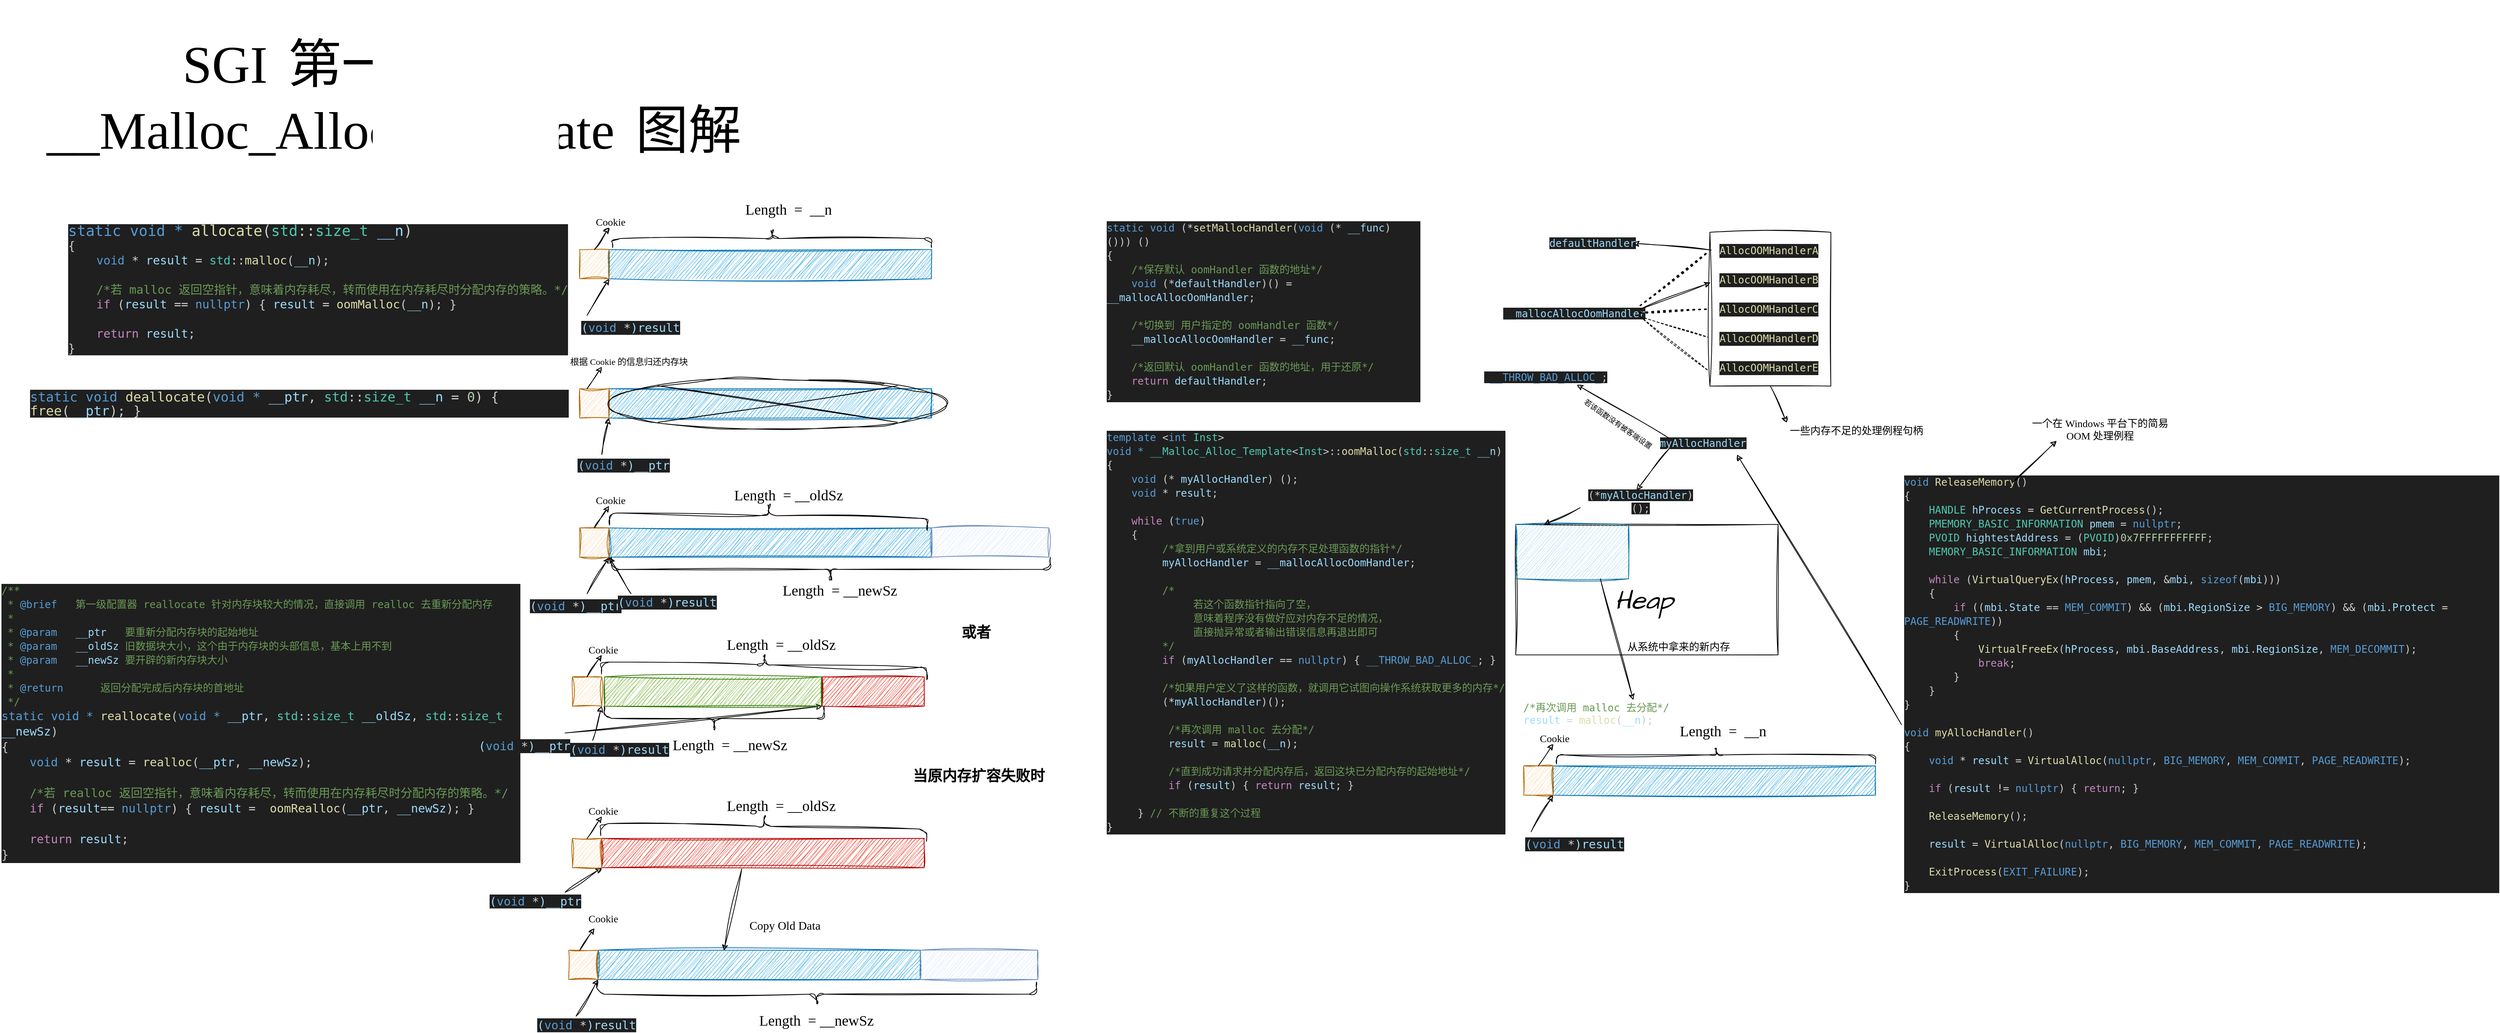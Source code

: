 <mxfile>
    <diagram id="Cme8xv9TRJiwR4wOdtJx" name="第 1 页">
        <mxGraphModel dx="3706" dy="2093" grid="1" gridSize="11" guides="1" tooltips="1" connect="1" arrows="1" fold="1" page="0" pageScale="1" pageWidth="900" pageHeight="1600" math="0" shadow="0">
            <root>
                <mxCell id="0"/>
                <mxCell id="1" parent="0"/>
                <mxCell id="16" value="&lt;font style=&quot;font-size: 72px;&quot;&gt;&lt;font style=&quot;&quot; face=&quot;Georgia&quot;&gt;SGI&lt;/font&gt; 第一级分配器 &lt;font style=&quot;&quot; face=&quot;Georgia&quot;&gt;__Malloc_Alloc_Template&lt;/font&gt; 图解&lt;/font&gt;" style="text;html=1;strokeColor=none;fillColor=none;align=center;verticalAlign=middle;whiteSpace=wrap;rounded=0;hachureGap=4;fontFamily=Architects Daughter;fontSource=https%3A%2F%2Ffonts.googleapis.com%2Fcss%3Ffamily%3DArchitects%2BDaughter;fontSize=20;sketch=1;curveFitting=1;jiggle=2;" parent="1" vertex="1">
                    <mxGeometry x="-1129.5" y="-218" width="1045" height="270.48" as="geometry"/>
                </mxCell>
                <mxCell id="19" value="&lt;div style=&quot;background-color: rgb(31, 31, 31); font-family: Consolas, 微软雅黑, monospace, Consolas, &amp;quot;Courier New&amp;quot;, monospace; line-height: 19px;&quot;&gt;&lt;div style=&quot;color: rgb(204, 204, 204);&quot;&gt;&lt;font style=&quot;font-size: 20px;&quot;&gt;&lt;span style=&quot;color: rgb(86, 156, 214);&quot;&gt;static&lt;/span&gt; &lt;span style=&quot;color: rgb(86, 156, 214);&quot;&gt;void&lt;/span&gt; &lt;span style=&quot;color: rgb(86, 156, 214);&quot;&gt;*&lt;/span&gt; &lt;span style=&quot;color: rgb(220, 220, 170);&quot;&gt;allocate&lt;/span&gt;(&lt;span style=&quot;color: rgb(78, 201, 176);&quot;&gt;std&lt;/span&gt;::&lt;span style=&quot;color: rgb(78, 201, 176);&quot;&gt;size_t&lt;/span&gt; &lt;span style=&quot;color: rgb(156, 220, 254);&quot;&gt;__n&lt;/span&gt;) &lt;/font&gt;&lt;/div&gt;&lt;div style=&quot;color: rgb(204, 204, 204);&quot;&gt;&lt;font size=&quot;3&quot;&gt;{&lt;/font&gt;&lt;/div&gt;&lt;div style=&quot;&quot;&gt;&lt;font size=&quot;3&quot;&gt;&lt;font color=&quot;#cccccc&quot;&gt;&amp;nbsp; &amp;nbsp;&amp;nbsp;&lt;/font&gt;&lt;span style=&quot;color: rgb(86, 156, 214);&quot;&gt;void&lt;/span&gt; &lt;span style=&quot;color: rgb(212, 212, 212);&quot;&gt;*&lt;/span&gt; &lt;span style=&quot;color: rgb(156, 220, 254);&quot;&gt;result&lt;/span&gt; &lt;span style=&quot;color: rgb(212, 212, 212);&quot;&gt;=&lt;/span&gt; &lt;span style=&quot;color: rgb(78, 201, 176);&quot;&gt;std&lt;/span&gt;&lt;font color=&quot;#cccccc&quot;&gt;::&lt;/font&gt;&lt;span style=&quot;color: rgb(220, 220, 170);&quot;&gt;malloc&lt;/span&gt;&lt;font color=&quot;#cccccc&quot;&gt;(&lt;/font&gt;&lt;span style=&quot;color: rgb(156, 220, 254);&quot;&gt;__n&lt;/span&gt;&lt;font color=&quot;#cccccc&quot;&gt;);&lt;/font&gt;&lt;/font&gt;&lt;/div&gt;&lt;font size=&quot;3&quot;&gt;&lt;br&gt;&lt;/font&gt;&lt;div style=&quot;color: rgb(204, 204, 204);&quot;&gt;&lt;span style=&quot;color: #6a9955;&quot;&gt;&lt;font size=&quot;3&quot;&gt;&amp;nbsp; &amp;nbsp; /*若 malloc 返回空指针，意味着内存耗尽，转而使用在内存耗尽时分配内存的策略。*/&lt;/font&gt;&lt;/span&gt;&lt;/div&gt;&lt;div style=&quot;color: rgb(204, 204, 204);&quot;&gt;&lt;font size=&quot;3&quot;&gt;&amp;nbsp; &amp;nbsp; &lt;span style=&quot;color: #c586c0;&quot;&gt;if&lt;/span&gt; (&lt;span style=&quot;color: #9cdcfe;&quot;&gt;result&lt;/span&gt; &lt;span style=&quot;color: #d4d4d4;&quot;&gt;==&lt;/span&gt; &lt;span style=&quot;color: #569cd6;&quot;&gt;nullptr&lt;/span&gt;) { &lt;span style=&quot;color: #9cdcfe;&quot;&gt;result&lt;/span&gt; &lt;span style=&quot;color: #d4d4d4;&quot;&gt;=&lt;/span&gt; &lt;span style=&quot;color: #dcdcaa;&quot;&gt;oomMalloc&lt;/span&gt;(&lt;span style=&quot;color: #9cdcfe;&quot;&gt;__n&lt;/span&gt;); }&lt;/font&gt;&lt;/div&gt;&lt;font size=&quot;3&quot;&gt;&lt;br&gt;&lt;/font&gt;&lt;div style=&quot;color: rgb(204, 204, 204);&quot;&gt;&lt;font size=&quot;3&quot;&gt;&amp;nbsp; &amp;nbsp; &lt;span style=&quot;color: #c586c0;&quot;&gt;return&lt;/span&gt; &lt;span style=&quot;color: #9cdcfe;&quot;&gt;result&lt;/span&gt;;&lt;/font&gt;&lt;/div&gt;&lt;div style=&quot;color: rgb(204, 204, 204);&quot;&gt;&lt;font size=&quot;3&quot;&gt;}&lt;/font&gt;&lt;/div&gt;&lt;/div&gt;" style="text;html=1;strokeColor=none;fillColor=none;align=left;verticalAlign=middle;whiteSpace=wrap;rounded=0;hachureGap=4;fontFamily=Georgia;fontSize=20;sketch=1;curveFitting=1;jiggle=2;" parent="1" vertex="1">
                    <mxGeometry x="-1053" y="72.48" width="690" height="210" as="geometry"/>
                </mxCell>
                <mxCell id="21" value="" style="rounded=0;whiteSpace=wrap;html=1;hachureGap=4;fontFamily=Georgia;fontSize=20;fillColor=#1ba1e2;strokeColor=#006EAF;fontColor=#ffffff;sketch=1;curveFitting=1;jiggle=2;" parent="1" vertex="1">
                    <mxGeometry x="-313" y="122.48" width="440" height="40" as="geometry"/>
                </mxCell>
                <mxCell id="22" value="" style="endArrow=classic;html=1;hachureGap=4;fontFamily=Georgia;fontSize=20;entryX=0;entryY=1;entryDx=0;entryDy=0;sketch=1;curveFitting=1;jiggle=2;" parent="1" target="21" edge="1">
                    <mxGeometry width="50" height="50" relative="1" as="geometry">
                        <mxPoint x="-343" y="212.48" as="sourcePoint"/>
                        <mxPoint x="-273" y="162.48" as="targetPoint"/>
                    </mxGeometry>
                </mxCell>
                <mxCell id="23" value="&lt;span style=&quot;color: rgb(156, 220, 254); font-family: Consolas, 微软雅黑, monospace, Consolas, &amp;quot;Courier New&amp;quot;, monospace; font-size: medium; background-color: rgb(31, 31, 31);&quot;&gt;(&lt;/span&gt;&lt;span style=&quot;font-family: Consolas, 微软雅黑, monospace, Consolas, &amp;quot;Courier New&amp;quot;, monospace; font-size: medium; background-color: rgb(31, 31, 31); color: rgb(86, 156, 214);&quot;&gt;void&lt;/span&gt;&lt;span style=&quot;font-family: Consolas, 微软雅黑, monospace, Consolas, &amp;quot;Courier New&amp;quot;, monospace; font-size: medium; background-color: rgb(31, 31, 31);&quot;&gt;&amp;nbsp;&lt;/span&gt;&lt;span style=&quot;font-family: Consolas, 微软雅黑, monospace, Consolas, &amp;quot;Courier New&amp;quot;, monospace; font-size: medium; background-color: rgb(31, 31, 31); color: rgb(212, 212, 212);&quot;&gt;*&lt;/span&gt;&lt;span style=&quot;color: rgb(156, 220, 254); font-family: Consolas, 微软雅黑, monospace, Consolas, &amp;quot;Courier New&amp;quot;, monospace; font-size: medium; background-color: rgb(31, 31, 31);&quot;&gt;)result&lt;/span&gt;" style="text;html=1;strokeColor=none;fillColor=none;align=left;verticalAlign=middle;whiteSpace=wrap;rounded=0;hachureGap=4;fontFamily=Georgia;fontSize=20;sketch=1;curveFitting=1;jiggle=2;" parent="1" vertex="1">
                    <mxGeometry x="-353" y="212.48" width="130" height="30" as="geometry"/>
                </mxCell>
                <mxCell id="24" value="&lt;div style=&quot;color: rgb(204, 204, 204); background-color: rgb(31, 31, 31); font-family: Consolas, 微软雅黑, monospace, Consolas, &amp;quot;Courier New&amp;quot;, monospace; line-height: 19px;&quot;&gt;&lt;font style=&quot;font-size: 18px;&quot;&gt;&lt;span style=&quot;color: rgb(86, 156, 214);&quot;&gt;static&lt;/span&gt; &lt;span style=&quot;color: rgb(86, 156, 214);&quot;&gt;void&lt;/span&gt; &lt;span style=&quot;color: rgb(220, 220, 170);&quot;&gt;deallocate&lt;/span&gt;(&lt;span style=&quot;color: rgb(86, 156, 214);&quot;&gt;void&lt;/span&gt; &lt;span style=&quot;color: rgb(86, 156, 214);&quot;&gt;*&lt;/span&gt; &lt;span style=&quot;color: rgb(156, 220, 254);&quot;&gt;__ptr&lt;/span&gt;, &lt;span style=&quot;color: rgb(78, 201, 176);&quot;&gt;std&lt;/span&gt;::&lt;span style=&quot;color: rgb(78, 201, 176);&quot;&gt;size_t&lt;/span&gt; &lt;span style=&quot;color: rgb(156, 220, 254);&quot;&gt;__n&lt;/span&gt; &lt;span style=&quot;color: rgb(212, 212, 212);&quot;&gt;=&lt;/span&gt; &lt;span style=&quot;color: rgb(181, 206, 168);&quot;&gt;0&lt;/span&gt;) { &lt;span style=&quot;color: rgb(220, 220, 170);&quot;&gt;free&lt;/span&gt;(&lt;span style=&quot;color: rgb(156, 220, 254);&quot;&gt;__ptr&lt;/span&gt;); }&lt;/font&gt;&lt;br&gt;&lt;/div&gt;" style="text;html=1;align=left;verticalAlign=middle;whiteSpace=wrap;rounded=0;hachureGap=4;fontFamily=Georgia;fontSize=20;sketch=1;curveFitting=1;jiggle=2;" parent="1" vertex="1">
                    <mxGeometry x="-1105" y="301.72" width="737" height="61.52" as="geometry"/>
                </mxCell>
                <mxCell id="25" value="Length&amp;nbsp; =&amp;nbsp; __n" style="text;html=1;strokeColor=none;fillColor=none;align=center;verticalAlign=middle;whiteSpace=wrap;rounded=0;hachureGap=4;fontFamily=Georgia;fontSize=20;sketch=1;curveFitting=1;jiggle=2;" parent="1" vertex="1">
                    <mxGeometry x="-153" y="52.48" width="170" height="30" as="geometry"/>
                </mxCell>
                <mxCell id="26" value="" style="rounded=0;whiteSpace=wrap;html=1;hachureGap=4;fontFamily=Georgia;fontSize=20;fillColor=#fad7ac;strokeColor=#b46504;sketch=1;curveFitting=1;jiggle=2;" parent="1" vertex="1">
                    <mxGeometry x="-353" y="122.48" width="40" height="40" as="geometry"/>
                </mxCell>
                <mxCell id="27" value="" style="endArrow=classic;html=1;hachureGap=4;fontFamily=Georgia;fontSize=20;sketch=1;curveFitting=1;jiggle=2;" parent="1" edge="1">
                    <mxGeometry width="50" height="50" relative="1" as="geometry">
                        <mxPoint x="-333" y="122.48" as="sourcePoint"/>
                        <mxPoint x="-313" y="92.48" as="targetPoint"/>
                    </mxGeometry>
                </mxCell>
                <mxCell id="28" value="&lt;font style=&quot;font-size: 14px;&quot;&gt;Cookie&lt;/font&gt;" style="text;html=1;strokeColor=none;fillColor=none;align=left;verticalAlign=middle;whiteSpace=wrap;rounded=0;hachureGap=4;fontFamily=Georgia;fontSize=20;sketch=1;curveFitting=1;jiggle=2;" parent="1" vertex="1">
                    <mxGeometry x="-333" y="72.48" width="50" height="20" as="geometry"/>
                </mxCell>
                <mxCell id="30" value="" style="rounded=0;whiteSpace=wrap;html=1;hachureGap=4;fontFamily=Georgia;fontSize=20;fillColor=#1ba1e2;strokeColor=#006EAF;fontColor=#ffffff;sketch=1;curveFitting=1;jiggle=2;" parent="1" vertex="1">
                    <mxGeometry x="-313" y="312.48" width="440" height="40" as="geometry"/>
                </mxCell>
                <mxCell id="31" value="" style="rounded=0;whiteSpace=wrap;html=1;hachureGap=4;fontFamily=Georgia;fontSize=20;fillColor=#fad7ac;strokeColor=#b46504;sketch=1;curveFitting=1;jiggle=2;" parent="1" vertex="1">
                    <mxGeometry x="-353" y="312.48" width="40" height="40" as="geometry"/>
                </mxCell>
                <mxCell id="32" value="" style="shape=sumEllipse;perimeter=ellipsePerimeter;whiteSpace=wrap;html=1;backgroundOutline=1;hachureGap=4;fontFamily=Georgia;fontSize=14;fillColor=none;sketch=1;curveFitting=1;jiggle=2;" parent="1" vertex="1">
                    <mxGeometry x="-313" y="298.48" width="460" height="70" as="geometry"/>
                </mxCell>
                <mxCell id="33" value="&lt;span style=&quot;text-align: left; color: rgb(156, 220, 254); font-family: Consolas, 微软雅黑, monospace, Consolas, &amp;quot;Courier New&amp;quot;, monospace; font-size: medium; background-color: rgb(31, 31, 31);&quot;&gt;(&lt;/span&gt;&lt;span style=&quot;text-align: left; font-family: Consolas, 微软雅黑, monospace, Consolas, &amp;quot;Courier New&amp;quot;, monospace; font-size: medium; background-color: rgb(31, 31, 31); color: rgb(86, 156, 214);&quot;&gt;void&lt;/span&gt;&lt;span style=&quot;text-align: left; font-family: Consolas, 微软雅黑, monospace, Consolas, &amp;quot;Courier New&amp;quot;, monospace; font-size: medium; background-color: rgb(31, 31, 31);&quot;&gt;&amp;nbsp;&lt;/span&gt;&lt;span style=&quot;text-align: left; font-family: Consolas, 微软雅黑, monospace, Consolas, &amp;quot;Courier New&amp;quot;, monospace; font-size: medium; background-color: rgb(31, 31, 31); color: rgb(212, 212, 212);&quot;&gt;*&lt;/span&gt;&lt;span style=&quot;text-align: left; color: rgb(156, 220, 254); font-family: Consolas, 微软雅黑, monospace, Consolas, &amp;quot;Courier New&amp;quot;, monospace; font-size: medium; background-color: rgb(31, 31, 31);&quot;&gt;)__ptr&lt;/span&gt;" style="text;html=1;strokeColor=none;fillColor=none;align=center;verticalAlign=middle;whiteSpace=wrap;rounded=0;hachureGap=4;fontFamily=Georgia;fontSize=14;sketch=1;curveFitting=1;jiggle=2;" parent="1" vertex="1">
                    <mxGeometry x="-353" y="402.48" width="120" height="30" as="geometry"/>
                </mxCell>
                <mxCell id="35" value="" style="endArrow=classic;html=1;hachureGap=4;fontFamily=Georgia;fontSize=14;entryX=1;entryY=1;entryDx=0;entryDy=0;exitX=0.25;exitY=0;exitDx=0;exitDy=0;sketch=1;curveFitting=1;jiggle=2;" parent="1" source="33" target="31" edge="1">
                    <mxGeometry width="50" height="50" relative="1" as="geometry">
                        <mxPoint x="-323" y="382.48" as="sourcePoint"/>
                        <mxPoint x="-243" y="362.48" as="targetPoint"/>
                    </mxGeometry>
                </mxCell>
                <mxCell id="39" value="" style="endArrow=classic;html=1;hachureGap=4;fontFamily=Georgia;fontSize=20;sketch=1;curveFitting=1;jiggle=2;" parent="1" edge="1">
                    <mxGeometry width="50" height="50" relative="1" as="geometry">
                        <mxPoint x="-343" y="312.48" as="sourcePoint"/>
                        <mxPoint x="-323" y="282.48" as="targetPoint"/>
                    </mxGeometry>
                </mxCell>
                <mxCell id="40" value="&lt;div style=&quot;&quot;&gt;&lt;span style=&quot;font-size: 12px; background-color: initial;&quot;&gt;根据 Cookie 的信息归还内存块&lt;/span&gt;&lt;/div&gt;" style="text;html=1;strokeColor=none;fillColor=none;align=left;verticalAlign=middle;whiteSpace=wrap;rounded=0;hachureGap=4;fontFamily=Georgia;fontSize=20;sketch=1;curveFitting=1;jiggle=2;" parent="1" vertex="1">
                    <mxGeometry x="-368" y="262.48" width="170" height="20" as="geometry"/>
                </mxCell>
                <mxCell id="41" value="&lt;div style=&quot;background-color: rgb(31, 31, 31); line-height: 19px; font-family: Consolas, 微软雅黑, monospace, Consolas, &amp;quot;Courier New&amp;quot;, monospace;&quot;&gt;&lt;div style=&quot;color: rgb(204, 204, 204);&quot;&gt;&lt;div style=&quot;line-height: 19px;&quot;&gt;&lt;font style=&quot;font-size: 14px;&quot;&gt;&lt;div style=&quot;line-height: 19px;&quot;&gt;&lt;div style=&quot;&quot;&gt;&lt;span style=&quot;color: rgb(106, 153, 85);&quot;&gt;/**&lt;/span&gt;&lt;/div&gt;&lt;div style=&quot;&quot;&gt;&lt;span style=&quot;color: #6a9955;&quot;&gt;&amp;nbsp;* &lt;/span&gt;&lt;span style=&quot;color: #569cd6;&quot;&gt;@brief&lt;/span&gt;&lt;span style=&quot;color: #6a9955;&quot;&gt;&amp;nbsp; &amp;nbsp;第一级配置器 reallocate 针对内存块较大的情况，直接调用 realloc 去重新分配内存&lt;/span&gt;&lt;/div&gt;&lt;div style=&quot;&quot;&gt;&lt;span style=&quot;color: #6a9955;&quot;&gt;&amp;nbsp;* &lt;/span&gt;&lt;/div&gt;&lt;div style=&quot;&quot;&gt;&lt;span style=&quot;color: #6a9955;&quot;&gt;&amp;nbsp;* &lt;/span&gt;&lt;span style=&quot;color: #569cd6;&quot;&gt;@param&lt;/span&gt;&lt;span style=&quot;color: #6a9955;&quot;&gt; &amp;nbsp; &lt;/span&gt;&lt;span style=&quot;color: #9cdcfe;&quot;&gt;__ptr&lt;/span&gt;&lt;span style=&quot;color: #6a9955;&quot;&gt; &amp;nbsp; 要重新分配内存块的起始地址&lt;/span&gt;&lt;/div&gt;&lt;div style=&quot;&quot;&gt;&lt;span style=&quot;color: #6a9955;&quot;&gt;&amp;nbsp;* &lt;/span&gt;&lt;span style=&quot;color: #569cd6;&quot;&gt;@param&lt;/span&gt;&lt;span style=&quot;color: #6a9955;&quot;&gt; &amp;nbsp; &lt;/span&gt;&lt;span style=&quot;color: #9cdcfe;&quot;&gt;__oldSz&lt;/span&gt;&lt;span style=&quot;color: #6a9955;&quot;&gt; 旧数据块大小，这个由于内存块的头部信息，基本上用不到&lt;/span&gt;&lt;/div&gt;&lt;div style=&quot;&quot;&gt;&lt;span style=&quot;color: #6a9955;&quot;&gt;&amp;nbsp;* &lt;/span&gt;&lt;span style=&quot;color: #569cd6;&quot;&gt;@param&lt;/span&gt;&lt;span style=&quot;color: #6a9955;&quot;&gt; &amp;nbsp; &lt;/span&gt;&lt;span style=&quot;color: #9cdcfe;&quot;&gt;__newSz&lt;/span&gt;&lt;span style=&quot;color: #6a9955;&quot;&gt; 要开辟的新内存块大小&lt;/span&gt;&lt;/div&gt;&lt;div style=&quot;&quot;&gt;&lt;span style=&quot;color: #6a9955;&quot;&gt;&amp;nbsp;* &lt;/span&gt;&lt;/div&gt;&lt;div style=&quot;&quot;&gt;&lt;span style=&quot;color: #6a9955;&quot;&gt;&amp;nbsp;* &lt;/span&gt;&lt;span style=&quot;color: #569cd6;&quot;&gt;@return&lt;/span&gt;&lt;span style=&quot;color: #6a9955;&quot;&gt; &amp;nbsp; &amp;nbsp; &amp;nbsp;返回分配完成后内存块的首地址&lt;/span&gt;&lt;/div&gt;&lt;div style=&quot;&quot;&gt;&lt;span style=&quot;color: rgb(106, 153, 85);&quot;&gt;&amp;nbsp;*/&lt;/span&gt;&lt;/div&gt;&lt;/div&gt;&lt;/font&gt;&lt;/div&gt;&lt;div style=&quot;line-height: 19px;&quot;&gt;&lt;font style=&quot;font-size: 16px;&quot;&gt;&lt;span style=&quot;color: rgb(86, 156, 214);&quot;&gt;static&lt;/span&gt; &lt;span style=&quot;color: rgb(86, 156, 214);&quot;&gt;void&lt;/span&gt; &lt;span style=&quot;color: rgb(86, 156, 214);&quot;&gt;*&lt;/span&gt; &lt;span style=&quot;color: rgb(220, 220, 170);&quot;&gt;reallocate&lt;/span&gt;(&lt;span style=&quot;color: rgb(86, 156, 214);&quot;&gt;void&lt;/span&gt; &lt;span style=&quot;color: rgb(86, 156, 214);&quot;&gt;*&lt;/span&gt; &lt;span style=&quot;color: rgb(156, 220, 254);&quot;&gt;__ptr&lt;/span&gt;, &lt;span style=&quot;color: rgb(78, 201, 176);&quot;&gt;std&lt;/span&gt;::&lt;span style=&quot;color: rgb(78, 201, 176);&quot;&gt;size_t&lt;/span&gt; &lt;span style=&quot;color: rgb(156, 220, 254);&quot;&gt;__oldSz&lt;/span&gt;, &lt;span style=&quot;color: rgb(78, 201, 176);&quot;&gt;std&lt;/span&gt;::&lt;span style=&quot;color: rgb(78, 201, 176);&quot;&gt;size_t&lt;/span&gt; &lt;span style=&quot;color: rgb(156, 220, 254);&quot;&gt;__newSz&lt;/span&gt;)&lt;/font&gt;&lt;/div&gt;&lt;/div&gt;&lt;div style=&quot;color: rgb(204, 204, 204);&quot;&gt;&lt;font size=&quot;3&quot; style=&quot;&quot;&gt;{&lt;/font&gt;&lt;/div&gt;&lt;div style=&quot;&quot;&gt;&lt;font size=&quot;3&quot; style=&quot;&quot;&gt;&lt;font color=&quot;#cccccc&quot;&gt;&amp;nbsp; &amp;nbsp;&amp;nbsp;&lt;/font&gt;&lt;span style=&quot;color: rgb(86, 156, 214);&quot;&gt;void&lt;/span&gt; &lt;span style=&quot;color: rgb(212, 212, 212);&quot;&gt;*&lt;/span&gt; &lt;span style=&quot;color: rgb(156, 220, 254);&quot;&gt;result&lt;/span&gt; &lt;span style=&quot;color: rgb(212, 212, 212);&quot;&gt;=&lt;/span&gt; &lt;span style=&quot;color: rgb(220, 220, 170);&quot;&gt;realloc&lt;/span&gt;&lt;font color=&quot;#cccccc&quot;&gt;(&lt;/font&gt;&lt;span style=&quot;color: rgb(156, 220, 254);&quot;&gt;__ptr&lt;/span&gt;&lt;font color=&quot;#cccccc&quot;&gt;, &lt;/font&gt;&lt;span style=&quot;color: rgb(156, 220, 254);&quot;&gt;__newSz&lt;/span&gt;&lt;font color=&quot;#cccccc&quot;&gt;);&lt;/font&gt;&lt;/font&gt;&lt;/div&gt;&lt;font style=&quot;color: rgb(204, 204, 204);&quot; size=&quot;3&quot;&gt;&lt;br&gt;&lt;/font&gt;&lt;div style=&quot;color: rgb(204, 204, 204);&quot;&gt;&lt;span style=&quot;color: #6a9955;&quot;&gt;&lt;font size=&quot;3&quot;&gt;&amp;nbsp; &amp;nbsp; /*若 realloc 返回空指针，意味着内存耗尽，转而使用在内存耗尽时分配内存的策略。*/&lt;/font&gt;&lt;/span&gt;&lt;/div&gt;&lt;div style=&quot;color: rgb(204, 204, 204);&quot;&gt;&lt;font size=&quot;3&quot;&gt;&amp;nbsp; &amp;nbsp; &lt;span style=&quot;color: #c586c0;&quot;&gt;if&lt;/span&gt; (&lt;span style=&quot;color: #9cdcfe;&quot;&gt;result&lt;/span&gt;&lt;span style=&quot;color: #d4d4d4;&quot;&gt;==&lt;/span&gt; &lt;span style=&quot;color: #569cd6;&quot;&gt;nullptr&lt;/span&gt;) { &lt;span style=&quot;color: #9cdcfe;&quot;&gt;result&lt;/span&gt; &lt;span style=&quot;color: #d4d4d4;&quot;&gt;=&lt;/span&gt; &amp;nbsp;&lt;span style=&quot;color: #dcdcaa;&quot;&gt;oomRealloc&lt;/span&gt;(&lt;span style=&quot;color: #9cdcfe;&quot;&gt;__ptr&lt;/span&gt;, &lt;span style=&quot;color: #9cdcfe;&quot;&gt;__newSz&lt;/span&gt;); }&lt;/font&gt;&lt;/div&gt;&lt;font style=&quot;color: rgb(204, 204, 204);&quot; size=&quot;3&quot;&gt;&lt;br&gt;&lt;/font&gt;&lt;div style=&quot;color: rgb(204, 204, 204);&quot;&gt;&lt;font size=&quot;3&quot;&gt;&amp;nbsp; &amp;nbsp; &lt;span style=&quot;color: #c586c0;&quot;&gt;return&lt;/span&gt; &lt;span style=&quot;color: #9cdcfe;&quot;&gt;result&lt;/span&gt;;&lt;/font&gt;&lt;/div&gt;&lt;div style=&quot;color: rgb(204, 204, 204);&quot;&gt;&lt;font size=&quot;3&quot;&gt;}&lt;/font&gt;&lt;/div&gt;&lt;/div&gt;" style="text;html=1;strokeColor=none;fillColor=none;align=left;verticalAlign=middle;whiteSpace=wrap;rounded=0;hachureGap=4;fontFamily=Georgia;fontSize=12;sketch=1;curveFitting=1;jiggle=2;" parent="1" vertex="1">
                    <mxGeometry x="-1144" y="583" width="710" height="371.09" as="geometry"/>
                </mxCell>
                <mxCell id="42" value="" style="rounded=0;whiteSpace=wrap;html=1;hachureGap=4;fontFamily=Georgia;fontSize=20;fillColor=#1ba1e2;strokeColor=#006EAF;fontColor=#ffffff;sketch=1;curveFitting=1;jiggle=2;" parent="1" vertex="1">
                    <mxGeometry x="-313" y="502.48" width="440" height="40" as="geometry"/>
                </mxCell>
                <mxCell id="43" value="" style="endArrow=classic;html=1;hachureGap=4;fontFamily=Georgia;fontSize=20;entryX=0;entryY=1;entryDx=0;entryDy=0;sketch=1;curveFitting=1;jiggle=2;" parent="1" target="42" edge="1">
                    <mxGeometry width="50" height="50" relative="1" as="geometry">
                        <mxPoint x="-343" y="592.48" as="sourcePoint"/>
                        <mxPoint x="-273" y="542.48" as="targetPoint"/>
                    </mxGeometry>
                </mxCell>
                <mxCell id="44" value="&lt;span style=&quot;color: rgb(156, 220, 254); font-family: Consolas, 微软雅黑, monospace, Consolas, &amp;quot;Courier New&amp;quot;, monospace; font-size: medium; background-color: rgb(31, 31, 31);&quot;&gt;(&lt;/span&gt;&lt;span style=&quot;font-family: Consolas, 微软雅黑, monospace, Consolas, &amp;quot;Courier New&amp;quot;, monospace; font-size: medium; background-color: rgb(31, 31, 31); color: rgb(86, 156, 214);&quot;&gt;void&lt;/span&gt;&lt;span style=&quot;font-family: Consolas, 微软雅黑, monospace, Consolas, &amp;quot;Courier New&amp;quot;, monospace; font-size: medium; background-color: rgb(31, 31, 31);&quot;&gt;&amp;nbsp;&lt;/span&gt;&lt;span style=&quot;font-family: Consolas, 微软雅黑, monospace, Consolas, &amp;quot;Courier New&amp;quot;, monospace; font-size: medium; background-color: rgb(31, 31, 31); color: rgb(212, 212, 212);&quot;&gt;*&lt;/span&gt;&lt;span style=&quot;color: rgb(156, 220, 254); font-family: Consolas, 微软雅黑, monospace, Consolas, &amp;quot;Courier New&amp;quot;, monospace; font-size: medium; background-color: rgb(31, 31, 31);&quot;&gt;)__ptr&lt;/span&gt;" style="text;html=1;strokeColor=none;fillColor=none;align=left;verticalAlign=middle;whiteSpace=wrap;rounded=0;hachureGap=4;fontFamily=Georgia;fontSize=20;sketch=1;curveFitting=1;jiggle=2;" parent="1" vertex="1">
                    <mxGeometry x="-423" y="592.48" width="130" height="30" as="geometry"/>
                </mxCell>
                <mxCell id="45" value="&lt;div style=&quot;text-align: left;&quot;&gt;&lt;span style=&quot;background-color: initial;&quot;&gt;Length&amp;nbsp; = __oldSz&lt;/span&gt;&lt;/div&gt;" style="text;html=1;strokeColor=none;fillColor=none;align=center;verticalAlign=middle;whiteSpace=wrap;rounded=0;hachureGap=4;fontFamily=Georgia;fontSize=20;sketch=1;curveFitting=1;jiggle=2;" parent="1" vertex="1">
                    <mxGeometry x="-153" y="442.48" width="170" height="30" as="geometry"/>
                </mxCell>
                <mxCell id="46" value="" style="rounded=0;whiteSpace=wrap;html=1;hachureGap=4;fontFamily=Georgia;fontSize=20;fillColor=#fad7ac;strokeColor=#b46504;sketch=1;curveFitting=1;jiggle=2;" parent="1" vertex="1">
                    <mxGeometry x="-353" y="502.48" width="40" height="40" as="geometry"/>
                </mxCell>
                <mxCell id="47" value="" style="endArrow=classic;html=1;hachureGap=4;fontFamily=Georgia;fontSize=20;sketch=1;curveFitting=1;jiggle=2;" parent="1" edge="1">
                    <mxGeometry width="50" height="50" relative="1" as="geometry">
                        <mxPoint x="-333" y="502.48" as="sourcePoint"/>
                        <mxPoint x="-313" y="472.48" as="targetPoint"/>
                    </mxGeometry>
                </mxCell>
                <mxCell id="48" value="&lt;font style=&quot;font-size: 14px;&quot;&gt;Cookie&lt;/font&gt;" style="text;html=1;strokeColor=none;fillColor=none;align=left;verticalAlign=middle;whiteSpace=wrap;rounded=0;hachureGap=4;fontFamily=Georgia;fontSize=20;sketch=1;curveFitting=1;jiggle=2;" parent="1" vertex="1">
                    <mxGeometry x="-333" y="452.48" width="50" height="20" as="geometry"/>
                </mxCell>
                <mxCell id="50" value="" style="rounded=0;whiteSpace=wrap;html=1;hachureGap=4;fontFamily=Georgia;fontSize=20;fillColor=#dae8fc;strokeColor=#6c8ebf;sketch=1;curveFitting=1;jiggle=2;" parent="1" vertex="1">
                    <mxGeometry x="127" y="502.48" width="160" height="40" as="geometry"/>
                </mxCell>
                <mxCell id="51" value="" style="shape=curlyBracket;whiteSpace=wrap;html=1;rounded=1;labelPosition=left;verticalLabelPosition=middle;align=right;verticalAlign=middle;hachureGap=4;fontFamily=Georgia;fontSize=16;rotation=91;sketch=1;curveFitting=1;jiggle=2;" parent="1" vertex="1">
                    <mxGeometry x="-111.98" y="269.11" width="33.24" height="433.52" as="geometry"/>
                </mxCell>
                <mxCell id="52" value="" style="shape=curlyBracket;whiteSpace=wrap;html=1;rounded=1;labelPosition=left;verticalLabelPosition=middle;align=right;verticalAlign=middle;hachureGap=4;fontFamily=Georgia;fontSize=16;rotation=90;sketch=1;curveFitting=1;jiggle=2;" parent="1" vertex="1">
                    <mxGeometry x="-103.05" y="-110" width="24.78" height="435.14" as="geometry"/>
                </mxCell>
                <mxCell id="53" value="" style="shape=curlyBracket;whiteSpace=wrap;html=1;rounded=1;labelPosition=left;verticalLabelPosition=middle;align=right;verticalAlign=middle;hachureGap=4;fontFamily=Georgia;fontSize=16;rotation=-90;sketch=1;curveFitting=1;jiggle=2;" parent="1" vertex="1">
                    <mxGeometry x="-27" y="259.86" width="33.24" height="598.76" as="geometry"/>
                </mxCell>
                <mxCell id="54" value="&lt;div style=&quot;text-align: left;&quot;&gt;&lt;span style=&quot;background-color: initial;&quot;&gt;Length&amp;nbsp; = __newSz&lt;/span&gt;&lt;/div&gt;" style="text;html=1;strokeColor=none;fillColor=none;align=center;verticalAlign=middle;whiteSpace=wrap;rounded=0;hachureGap=4;fontFamily=Georgia;fontSize=20;sketch=1;curveFitting=1;jiggle=2;" parent="1" vertex="1">
                    <mxGeometry x="-93" y="572.48" width="190" height="30" as="geometry"/>
                </mxCell>
                <mxCell id="55" value="" style="rounded=0;whiteSpace=wrap;html=1;hachureGap=4;fontFamily=Georgia;fontSize=20;fillColor=#e51400;strokeColor=#B20000;fontColor=#ffffff;sketch=1;curveFitting=1;jiggle=2;" parent="1" vertex="1">
                    <mxGeometry x="-22" y="705.85" width="139" height="40" as="geometry"/>
                </mxCell>
                <mxCell id="56" value="" style="endArrow=classic;html=1;hachureGap=4;fontFamily=Georgia;fontSize=20;entryX=0;entryY=1;entryDx=0;entryDy=0;sketch=1;curveFitting=1;jiggle=2;" parent="1" target="55" edge="1">
                    <mxGeometry width="50" height="50" relative="1" as="geometry">
                        <mxPoint x="-373" y="782.48" as="sourcePoint"/>
                        <mxPoint x="-283" y="745.85" as="targetPoint"/>
                    </mxGeometry>
                </mxCell>
                <mxCell id="57" value="&lt;span style=&quot;color: rgb(156, 220, 254); font-family: Consolas, 微软雅黑, monospace, Consolas, &amp;quot;Courier New&amp;quot;, monospace; font-size: medium; background-color: rgb(31, 31, 31);&quot;&gt;(&lt;/span&gt;&lt;span style=&quot;font-family: Consolas, 微软雅黑, monospace, Consolas, &amp;quot;Courier New&amp;quot;, monospace; font-size: medium; background-color: rgb(31, 31, 31); color: rgb(86, 156, 214);&quot;&gt;void&lt;/span&gt;&lt;span style=&quot;font-family: Consolas, 微软雅黑, monospace, Consolas, &amp;quot;Courier New&amp;quot;, monospace; font-size: medium; background-color: rgb(31, 31, 31);&quot;&gt;&amp;nbsp;&lt;/span&gt;&lt;span style=&quot;font-family: Consolas, 微软雅黑, monospace, Consolas, &amp;quot;Courier New&amp;quot;, monospace; font-size: medium; background-color: rgb(31, 31, 31); color: rgb(212, 212, 212);&quot;&gt;*&lt;/span&gt;&lt;span style=&quot;color: rgb(156, 220, 254); font-family: Consolas, 微软雅黑, monospace, Consolas, &amp;quot;Courier New&amp;quot;, monospace; font-size: medium; background-color: rgb(31, 31, 31);&quot;&gt;)__ptr&lt;/span&gt;" style="text;html=1;strokeColor=none;fillColor=none;align=left;verticalAlign=middle;whiteSpace=wrap;rounded=0;hachureGap=4;fontFamily=Georgia;fontSize=20;sketch=1;curveFitting=1;jiggle=2;" parent="1" vertex="1">
                    <mxGeometry x="-493" y="782.61" width="130" height="30" as="geometry"/>
                </mxCell>
                <mxCell id="58" value="&lt;div style=&quot;text-align: left;&quot;&gt;&lt;span style=&quot;background-color: initial;&quot;&gt;Length&amp;nbsp; = __oldSz&lt;/span&gt;&lt;/div&gt;" style="text;html=1;strokeColor=none;fillColor=none;align=center;verticalAlign=middle;whiteSpace=wrap;rounded=0;hachureGap=4;fontFamily=Georgia;fontSize=20;sketch=1;curveFitting=1;jiggle=2;" parent="1" vertex="1">
                    <mxGeometry x="-163" y="645.85" width="170" height="30" as="geometry"/>
                </mxCell>
                <mxCell id="59" value="" style="rounded=0;whiteSpace=wrap;html=1;hachureGap=4;fontFamily=Georgia;fontSize=20;fillColor=#fad7ac;strokeColor=#b46504;sketch=1;curveFitting=1;jiggle=2;" parent="1" vertex="1">
                    <mxGeometry x="-363" y="705.85" width="40" height="40" as="geometry"/>
                </mxCell>
                <mxCell id="60" value="" style="endArrow=classic;html=1;hachureGap=4;fontFamily=Georgia;fontSize=20;sketch=1;curveFitting=1;jiggle=2;" parent="1" edge="1">
                    <mxGeometry width="50" height="50" relative="1" as="geometry">
                        <mxPoint x="-343" y="705.85" as="sourcePoint"/>
                        <mxPoint x="-323" y="675.85" as="targetPoint"/>
                    </mxGeometry>
                </mxCell>
                <mxCell id="61" value="&lt;font style=&quot;font-size: 14px;&quot;&gt;Cookie&lt;/font&gt;" style="text;html=1;strokeColor=none;fillColor=none;align=left;verticalAlign=middle;whiteSpace=wrap;rounded=0;hachureGap=4;fontFamily=Georgia;fontSize=20;sketch=1;curveFitting=1;jiggle=2;" parent="1" vertex="1">
                    <mxGeometry x="-343" y="655.85" width="50" height="20" as="geometry"/>
                </mxCell>
                <mxCell id="63" value="" style="shape=curlyBracket;whiteSpace=wrap;html=1;rounded=1;labelPosition=left;verticalLabelPosition=middle;align=right;verticalAlign=middle;hachureGap=4;fontFamily=Georgia;fontSize=16;rotation=91;sketch=1;curveFitting=1;jiggle=2;" parent="1" vertex="1">
                    <mxGeometry x="-117.74" y="467.33" width="33.24" height="444" as="geometry"/>
                </mxCell>
                <mxCell id="64" value="" style="shape=curlyBracket;whiteSpace=wrap;html=1;rounded=1;labelPosition=left;verticalLabelPosition=middle;align=right;verticalAlign=middle;hachureGap=4;fontFamily=Georgia;fontSize=16;rotation=-90;sketch=1;curveFitting=1;jiggle=2;" parent="1" vertex="1">
                    <mxGeometry x="-186.38" y="612.61" width="33.24" height="300" as="geometry"/>
                </mxCell>
                <mxCell id="65" value="&lt;div style=&quot;text-align: left;&quot;&gt;&lt;span style=&quot;background-color: initial;&quot;&gt;Length&amp;nbsp; = __newSz&lt;/span&gt;&lt;/div&gt;" style="text;html=1;strokeColor=none;fillColor=none;align=center;verticalAlign=middle;whiteSpace=wrap;rounded=0;hachureGap=4;fontFamily=Georgia;fontSize=20;sketch=1;curveFitting=1;jiggle=2;" parent="1" vertex="1">
                    <mxGeometry x="-243" y="782.61" width="190" height="30" as="geometry"/>
                </mxCell>
                <mxCell id="66" value="" style="rounded=0;whiteSpace=wrap;html=1;hachureGap=4;fontFamily=Georgia;fontSize=20;fillColor=#60a917;strokeColor=#2D7600;fontColor=#ffffff;sketch=1;curveFitting=1;jiggle=2;" parent="1" vertex="1">
                    <mxGeometry x="-319" y="705.85" width="296" height="40" as="geometry"/>
                </mxCell>
                <mxCell id="67" value="&lt;b&gt;&lt;font style=&quot;font-size: 20px;&quot;&gt;或者&lt;/font&gt;&lt;/b&gt;" style="text;html=1;strokeColor=none;fillColor=none;align=center;verticalAlign=middle;whiteSpace=wrap;rounded=0;hachureGap=4;fontFamily=Georgia;fontSize=16;sketch=1;curveFitting=1;jiggle=2;" parent="1" vertex="1">
                    <mxGeometry x="127" y="627" width="122" height="33" as="geometry"/>
                </mxCell>
                <mxCell id="68" value="" style="rounded=0;whiteSpace=wrap;html=1;hachureGap=4;fontFamily=Georgia;fontSize=20;fillColor=#e51400;strokeColor=#B20000;fontColor=#ffffff;sketch=1;curveFitting=1;jiggle=2;" parent="1" vertex="1">
                    <mxGeometry x="-323" y="926.37" width="440" height="40" as="geometry"/>
                </mxCell>
                <mxCell id="69" value="" style="endArrow=classic;html=1;hachureGap=4;fontFamily=Georgia;fontSize=20;entryX=0;entryY=1;entryDx=0;entryDy=0;sketch=1;curveFitting=1;jiggle=2;" parent="1" target="68" edge="1">
                    <mxGeometry width="50" height="50" relative="1" as="geometry">
                        <mxPoint x="-373" y="999.87" as="sourcePoint"/>
                        <mxPoint x="-283" y="966.37" as="targetPoint"/>
                    </mxGeometry>
                </mxCell>
                <mxCell id="70" value="&lt;span style=&quot;color: rgb(156, 220, 254); font-family: Consolas, 微软雅黑, monospace, Consolas, &amp;quot;Courier New&amp;quot;, monospace; font-size: medium; background-color: rgb(31, 31, 31);&quot;&gt;(&lt;/span&gt;&lt;span style=&quot;font-family: Consolas, 微软雅黑, monospace, Consolas, &amp;quot;Courier New&amp;quot;, monospace; font-size: medium; background-color: rgb(31, 31, 31); color: rgb(86, 156, 214);&quot;&gt;void&lt;/span&gt;&lt;span style=&quot;font-family: Consolas, 微软雅黑, monospace, Consolas, &amp;quot;Courier New&amp;quot;, monospace; font-size: medium; background-color: rgb(31, 31, 31);&quot;&gt;&amp;nbsp;&lt;/span&gt;&lt;span style=&quot;font-family: Consolas, 微软雅黑, monospace, Consolas, &amp;quot;Courier New&amp;quot;, monospace; font-size: medium; background-color: rgb(31, 31, 31); color: rgb(212, 212, 212);&quot;&gt;*&lt;/span&gt;&lt;span style=&quot;color: rgb(156, 220, 254); font-family: Consolas, 微软雅黑, monospace, Consolas, &amp;quot;Courier New&amp;quot;, monospace; font-size: medium; background-color: rgb(31, 31, 31);&quot;&gt;)__ptr&lt;/span&gt;" style="text;html=1;strokeColor=none;fillColor=none;align=left;verticalAlign=middle;whiteSpace=wrap;rounded=0;hachureGap=4;fontFamily=Georgia;fontSize=20;sketch=1;curveFitting=1;jiggle=2;" parent="1" vertex="1">
                    <mxGeometry x="-478" y="999.87" width="120" height="20" as="geometry"/>
                </mxCell>
                <mxCell id="71" value="&lt;div style=&quot;text-align: left;&quot;&gt;&lt;span style=&quot;background-color: initial;&quot;&gt;Length&amp;nbsp; = __oldSz&lt;/span&gt;&lt;/div&gt;" style="text;html=1;strokeColor=none;fillColor=none;align=center;verticalAlign=middle;whiteSpace=wrap;rounded=0;hachureGap=4;fontFamily=Georgia;fontSize=20;sketch=1;curveFitting=1;jiggle=2;" parent="1" vertex="1">
                    <mxGeometry x="-163" y="866.37" width="170" height="30" as="geometry"/>
                </mxCell>
                <mxCell id="72" value="" style="rounded=0;whiteSpace=wrap;html=1;hachureGap=4;fontFamily=Georgia;fontSize=20;fillColor=#fad7ac;strokeColor=#b46504;sketch=1;curveFitting=1;jiggle=2;" parent="1" vertex="1">
                    <mxGeometry x="-363" y="926.37" width="40" height="40" as="geometry"/>
                </mxCell>
                <mxCell id="73" value="" style="endArrow=classic;html=1;hachureGap=4;fontFamily=Georgia;fontSize=20;sketch=1;curveFitting=1;jiggle=2;" parent="1" edge="1">
                    <mxGeometry width="50" height="50" relative="1" as="geometry">
                        <mxPoint x="-343" y="926.37" as="sourcePoint"/>
                        <mxPoint x="-323" y="896.37" as="targetPoint"/>
                    </mxGeometry>
                </mxCell>
                <mxCell id="74" value="&lt;font style=&quot;font-size: 14px;&quot;&gt;Cookie&lt;/font&gt;" style="text;html=1;strokeColor=none;fillColor=none;align=left;verticalAlign=middle;whiteSpace=wrap;rounded=0;hachureGap=4;fontFamily=Georgia;fontSize=20;sketch=1;curveFitting=1;jiggle=2;" parent="1" vertex="1">
                    <mxGeometry x="-343" y="876.37" width="50" height="20" as="geometry"/>
                </mxCell>
                <mxCell id="75" value="" style="shape=curlyBracket;whiteSpace=wrap;html=1;rounded=1;labelPosition=left;verticalLabelPosition=middle;align=right;verticalAlign=middle;hachureGap=4;fontFamily=Georgia;fontSize=16;rotation=91;sketch=1;curveFitting=1;jiggle=2;" parent="1" vertex="1">
                    <mxGeometry x="-118.48" y="687.6" width="33.24" height="444.52" as="geometry"/>
                </mxCell>
                <mxCell id="76" value="" style="shape=curlyBracket;whiteSpace=wrap;html=1;rounded=1;labelPosition=left;verticalLabelPosition=middle;align=right;verticalAlign=middle;hachureGap=4;fontFamily=Georgia;fontSize=16;rotation=-90;sketch=1;curveFitting=1;jiggle=2;" parent="1" vertex="1">
                    <mxGeometry x="-46.38" y="838.98" width="33.24" height="600" as="geometry"/>
                </mxCell>
                <mxCell id="77" value="&lt;div style=&quot;text-align: left;&quot;&gt;&lt;span style=&quot;background-color: initial;&quot;&gt;Length&amp;nbsp; = __newSz&lt;/span&gt;&lt;/div&gt;" style="text;html=1;strokeColor=none;fillColor=none;align=center;verticalAlign=middle;whiteSpace=wrap;rounded=0;hachureGap=4;fontFamily=Georgia;fontSize=20;sketch=1;curveFitting=1;jiggle=2;" parent="1" vertex="1">
                    <mxGeometry x="-124.76" y="1158.98" width="190" height="30" as="geometry"/>
                </mxCell>
                <mxCell id="79" value="&lt;b&gt;&lt;font style=&quot;font-size: 20px;&quot;&gt;当原内存扩容失败时&lt;/font&gt;&lt;/b&gt;" style="text;html=1;strokeColor=none;fillColor=none;align=center;verticalAlign=middle;whiteSpace=wrap;rounded=0;hachureGap=4;fontFamily=Georgia;fontSize=16;sketch=1;curveFitting=1;jiggle=2;" parent="1" vertex="1">
                    <mxGeometry x="96" y="825" width="191" height="30" as="geometry"/>
                </mxCell>
                <mxCell id="80" value="" style="rounded=0;whiteSpace=wrap;html=1;hachureGap=4;fontFamily=Georgia;fontSize=20;fillColor=#1ba1e2;strokeColor=#006EAF;fontColor=#ffffff;sketch=1;curveFitting=1;jiggle=2;" parent="1" vertex="1">
                    <mxGeometry x="-328" y="1078.98" width="440" height="40" as="geometry"/>
                </mxCell>
                <mxCell id="81" value="" style="rounded=0;whiteSpace=wrap;html=1;hachureGap=4;fontFamily=Georgia;fontSize=20;fillColor=#fad7ac;strokeColor=#b46504;sketch=1;curveFitting=1;jiggle=2;" parent="1" vertex="1">
                    <mxGeometry x="-368" y="1078.98" width="40" height="40" as="geometry"/>
                </mxCell>
                <mxCell id="82" value="" style="rounded=0;whiteSpace=wrap;html=1;hachureGap=4;fontFamily=Georgia;fontSize=20;fillColor=#dae8fc;strokeColor=#6c8ebf;sketch=1;curveFitting=1;jiggle=2;" parent="1" vertex="1">
                    <mxGeometry x="112" y="1078.98" width="160" height="40" as="geometry"/>
                </mxCell>
                <mxCell id="83" value="&lt;span style=&quot;color: rgb(156, 220, 254); font-family: Consolas, 微软雅黑, monospace, Consolas, &amp;quot;Courier New&amp;quot;, monospace; font-size: medium; background-color: rgb(31, 31, 31);&quot;&gt;(&lt;/span&gt;&lt;span style=&quot;font-family: Consolas, 微软雅黑, monospace, Consolas, &amp;quot;Courier New&amp;quot;, monospace; font-size: medium; background-color: rgb(31, 31, 31); color: rgb(86, 156, 214);&quot;&gt;void&lt;/span&gt;&lt;span style=&quot;font-family: Consolas, 微软雅黑, monospace, Consolas, &amp;quot;Courier New&amp;quot;, monospace; font-size: medium; background-color: rgb(31, 31, 31);&quot;&gt;&amp;nbsp;&lt;/span&gt;&lt;span style=&quot;font-family: Consolas, 微软雅黑, monospace, Consolas, &amp;quot;Courier New&amp;quot;, monospace; font-size: medium; background-color: rgb(31, 31, 31); color: rgb(212, 212, 212);&quot;&gt;*&lt;/span&gt;&lt;span style=&quot;color: rgb(156, 220, 254); font-family: Consolas, 微软雅黑, monospace, Consolas, &amp;quot;Courier New&amp;quot;, monospace; font-size: medium; background-color: rgb(31, 31, 31);&quot;&gt;)&lt;/span&gt;&lt;span style=&quot;color: rgb(156, 220, 254); font-family: Consolas, 微软雅黑, monospace, Consolas, &amp;quot;Courier New&amp;quot;, monospace; font-size: medium; background-color: rgb(31, 31, 31);&quot;&gt;result&lt;/span&gt;" style="text;html=1;strokeColor=none;fillColor=none;align=left;verticalAlign=middle;whiteSpace=wrap;rounded=0;hachureGap=4;fontFamily=Georgia;fontSize=20;sketch=1;curveFitting=1;jiggle=2;" parent="1" vertex="1">
                    <mxGeometry x="-413" y="1168.98" width="130" height="20" as="geometry"/>
                </mxCell>
                <mxCell id="84" value="" style="endArrow=classic;html=1;hachureGap=4;fontFamily=Georgia;fontSize=20;entryX=0;entryY=1;entryDx=0;entryDy=0;sketch=1;curveFitting=1;jiggle=2;" parent="1" edge="1">
                    <mxGeometry width="50" height="50" relative="1" as="geometry">
                        <mxPoint x="-358" y="1168.98" as="sourcePoint"/>
                        <mxPoint x="-328" y="1118.98" as="targetPoint"/>
                    </mxGeometry>
                </mxCell>
                <mxCell id="85" value="" style="endArrow=classic;html=1;hachureGap=4;fontFamily=Georgia;fontSize=20;sketch=1;curveFitting=1;jiggle=2;" parent="1" edge="1">
                    <mxGeometry width="50" height="50" relative="1" as="geometry">
                        <mxPoint x="-353" y="1078.98" as="sourcePoint"/>
                        <mxPoint x="-333" y="1048.98" as="targetPoint"/>
                    </mxGeometry>
                </mxCell>
                <mxCell id="86" value="&lt;font style=&quot;font-size: 14px;&quot;&gt;Cookie&lt;/font&gt;" style="text;html=1;strokeColor=none;fillColor=none;align=left;verticalAlign=middle;whiteSpace=wrap;rounded=0;hachureGap=4;fontFamily=Georgia;fontSize=20;sketch=1;curveFitting=1;jiggle=2;" parent="1" vertex="1">
                    <mxGeometry x="-343" y="1022.61" width="50" height="20" as="geometry"/>
                </mxCell>
                <mxCell id="87" value="" style="endArrow=classic;html=1;hachureGap=4;fontFamily=Georgia;fontSize=16;entryX=0.39;entryY=0.026;entryDx=0;entryDy=0;entryPerimeter=0;sketch=1;curveFitting=1;jiggle=2;" parent="1" target="80" edge="1">
                    <mxGeometry width="50" height="50" relative="1" as="geometry">
                        <mxPoint x="-132" y="968" as="sourcePoint"/>
                        <mxPoint x="-133" y="1062.61" as="targetPoint"/>
                    </mxGeometry>
                </mxCell>
                <mxCell id="88" value="Copy Old Data" style="text;html=1;strokeColor=none;fillColor=none;align=center;verticalAlign=middle;whiteSpace=wrap;rounded=0;hachureGap=4;fontFamily=Georgia;fontSize=16;sketch=1;curveFitting=1;jiggle=2;" parent="1" vertex="1">
                    <mxGeometry x="-133.14" y="1030" width="120" height="30" as="geometry"/>
                </mxCell>
                <mxCell id="89" value="" style="endArrow=classic;html=1;hachureGap=4;fontFamily=Georgia;fontSize=16;entryX=1;entryY=1;entryDx=0;entryDy=0;sketch=1;curveFitting=1;jiggle=2;" parent="1" target="46" edge="1">
                    <mxGeometry width="50" height="50" relative="1" as="geometry">
                        <mxPoint x="-283" y="592.48" as="sourcePoint"/>
                        <mxPoint x="-243" y="602.48" as="targetPoint"/>
                    </mxGeometry>
                </mxCell>
                <mxCell id="90" value="&lt;span style=&quot;color: rgb(156, 220, 254); font-family: Consolas, 微软雅黑, monospace, Consolas, &amp;quot;Courier New&amp;quot;, monospace; font-size: medium; background-color: rgb(31, 31, 31);&quot;&gt;(&lt;/span&gt;&lt;span style=&quot;font-family: Consolas, 微软雅黑, monospace, Consolas, &amp;quot;Courier New&amp;quot;, monospace; font-size: medium; background-color: rgb(31, 31, 31); color: rgb(86, 156, 214);&quot;&gt;void&lt;/span&gt;&lt;span style=&quot;font-family: Consolas, 微软雅黑, monospace, Consolas, &amp;quot;Courier New&amp;quot;, monospace; font-size: medium; background-color: rgb(31, 31, 31);&quot;&gt;&amp;nbsp;&lt;/span&gt;&lt;span style=&quot;font-family: Consolas, 微软雅黑, monospace, Consolas, &amp;quot;Courier New&amp;quot;, monospace; font-size: medium; background-color: rgb(31, 31, 31); color: rgb(212, 212, 212);&quot;&gt;*&lt;/span&gt;&lt;span style=&quot;color: rgb(156, 220, 254); font-family: Consolas, 微软雅黑, monospace, Consolas, &amp;quot;Courier New&amp;quot;, monospace; font-size: medium; background-color: rgb(31, 31, 31);&quot;&gt;)&lt;/span&gt;&lt;span style=&quot;color: rgb(156, 220, 254); font-family: Consolas, 微软雅黑, monospace, Consolas, &amp;quot;Courier New&amp;quot;, monospace; font-size: medium; background-color: rgb(31, 31, 31);&quot;&gt;result&lt;/span&gt;" style="text;html=1;strokeColor=none;fillColor=none;align=left;verticalAlign=middle;whiteSpace=wrap;rounded=0;hachureGap=4;fontFamily=Georgia;fontSize=20;sketch=1;curveFitting=1;jiggle=2;" parent="1" vertex="1">
                    <mxGeometry x="-303" y="592.48" width="130" height="20" as="geometry"/>
                </mxCell>
                <mxCell id="91" value="" style="endArrow=classic;html=1;hachureGap=4;fontFamily=Georgia;fontSize=16;entryX=1;entryY=1;entryDx=0;entryDy=0;exitX=0.25;exitY=0;exitDx=0;exitDy=0;sketch=1;curveFitting=1;jiggle=2;" parent="1" source="92" edge="1">
                    <mxGeometry width="50" height="50" relative="1" as="geometry">
                        <mxPoint x="-333" y="782.48" as="sourcePoint"/>
                        <mxPoint x="-323" y="745.85" as="targetPoint"/>
                    </mxGeometry>
                </mxCell>
                <mxCell id="92" value="&lt;span style=&quot;color: rgb(156, 220, 254); font-family: Consolas, 微软雅黑, monospace, Consolas, &amp;quot;Courier New&amp;quot;, monospace; font-size: medium; background-color: rgb(31, 31, 31);&quot;&gt;(&lt;/span&gt;&lt;span style=&quot;font-family: Consolas, 微软雅黑, monospace, Consolas, &amp;quot;Courier New&amp;quot;, monospace; font-size: medium; background-color: rgb(31, 31, 31); color: rgb(86, 156, 214);&quot;&gt;void&lt;/span&gt;&lt;span style=&quot;font-family: Consolas, 微软雅黑, monospace, Consolas, &amp;quot;Courier New&amp;quot;, monospace; font-size: medium; background-color: rgb(31, 31, 31);&quot;&gt;&amp;nbsp;&lt;/span&gt;&lt;span style=&quot;font-family: Consolas, 微软雅黑, monospace, Consolas, &amp;quot;Courier New&amp;quot;, monospace; font-size: medium; background-color: rgb(31, 31, 31); color: rgb(212, 212, 212);&quot;&gt;*&lt;/span&gt;&lt;span style=&quot;color: rgb(156, 220, 254); font-family: Consolas, 微软雅黑, monospace, Consolas, &amp;quot;Courier New&amp;quot;, monospace; font-size: medium; background-color: rgb(31, 31, 31);&quot;&gt;)&lt;/span&gt;&lt;span style=&quot;color: rgb(156, 220, 254); font-family: Consolas, 微软雅黑, monospace, Consolas, &amp;quot;Courier New&amp;quot;, monospace; font-size: medium; background-color: rgb(31, 31, 31);&quot;&gt;result&lt;/span&gt;" style="text;html=1;strokeColor=none;fillColor=none;align=left;verticalAlign=middle;whiteSpace=wrap;rounded=0;hachureGap=4;fontFamily=Georgia;fontSize=20;sketch=1;curveFitting=1;jiggle=2;" parent="1" vertex="1">
                    <mxGeometry x="-368" y="792.61" width="130" height="20" as="geometry"/>
                </mxCell>
                <mxCell id="96" value="&lt;br&gt;&lt;div style=&quot;color: rgb(204, 204, 204); background-color: rgb(31, 31, 31); font-family: Consolas, 微软雅黑, monospace, Consolas, &amp;quot;Courier New&amp;quot;, monospace; font-weight: normal; font-size: 14px; line-height: 19px;&quot;&gt;&lt;div&gt;&lt;span style=&quot;color: #569cd6;&quot;&gt;static&lt;/span&gt;&lt;span style=&quot;color: #cccccc;&quot;&gt; &lt;/span&gt;&lt;span style=&quot;color: #569cd6;&quot;&gt;void&lt;/span&gt;&lt;span style=&quot;color: #cccccc;&quot;&gt; (&lt;/span&gt;&lt;span style=&quot;color: #d4d4d4;&quot;&gt;*&lt;/span&gt;&lt;span style=&quot;color: #dcdcaa;&quot;&gt;setMallocHandler&lt;/span&gt;&lt;span style=&quot;color: #cccccc;&quot;&gt;(&lt;/span&gt;&lt;span style=&quot;color: #569cd6;&quot;&gt;void&lt;/span&gt;&lt;span style=&quot;color: #cccccc;&quot;&gt; (&lt;/span&gt;&lt;span style=&quot;color: #d4d4d4;&quot;&gt;*&lt;/span&gt;&lt;span style=&quot;color: #cccccc;&quot;&gt; &lt;/span&gt;&lt;span style=&quot;color: #9cdcfe;&quot;&gt;__func&lt;/span&gt;&lt;span style=&quot;color: #cccccc;&quot;&gt;) ())) ()&lt;/span&gt;&lt;/div&gt;&lt;div&gt;&lt;span style=&quot;color: #cccccc;&quot;&gt;{&lt;/span&gt;&lt;/div&gt;&lt;div&gt;&lt;span style=&quot;color: #6a9955;&quot;&gt;&amp;nbsp; &amp;nbsp; /*保存默认 oomHandler 函数的地址*/&lt;/span&gt;&lt;/div&gt;&lt;div&gt;&lt;span style=&quot;color: #cccccc;&quot;&gt;&amp;nbsp; &amp;nbsp; &lt;/span&gt;&lt;span style=&quot;color: #569cd6;&quot;&gt;void&lt;/span&gt;&lt;span style=&quot;color: #cccccc;&quot;&gt; (*&lt;/span&gt;&lt;span style=&quot;color: #9cdcfe;&quot;&gt;defaultHandler&lt;/span&gt;&lt;span style=&quot;color: #cccccc;&quot;&gt;)() &lt;/span&gt;&lt;span style=&quot;color: #d4d4d4;&quot;&gt;=&lt;/span&gt;&lt;span style=&quot;color: #cccccc;&quot;&gt; &lt;/span&gt;&lt;span style=&quot;color: #9cdcfe;&quot;&gt;__mallocAllocOomHandler&lt;/span&gt;&lt;span style=&quot;color: #cccccc;&quot;&gt;;&lt;/span&gt;&lt;/div&gt;&lt;br&gt;&lt;div&gt;&lt;span style=&quot;color: #6a9955;&quot;&gt;&amp;nbsp; &amp;nbsp; /*切换到 用户指定的 oomHandler 函数*/&lt;/span&gt;&lt;/div&gt;&lt;div&gt;&lt;span style=&quot;color: #cccccc;&quot;&gt;&amp;nbsp; &amp;nbsp; &lt;/span&gt;&lt;span style=&quot;color: #9cdcfe;&quot;&gt;__mallocAllocOomHandler&lt;/span&gt;&lt;span style=&quot;color: #cccccc;&quot;&gt; &lt;/span&gt;&lt;span style=&quot;color: #d4d4d4;&quot;&gt;=&lt;/span&gt;&lt;span style=&quot;color: #cccccc;&quot;&gt; &lt;/span&gt;&lt;span style=&quot;color: #9cdcfe;&quot;&gt;__func&lt;/span&gt;&lt;span style=&quot;color: #cccccc;&quot;&gt;;&lt;/span&gt;&lt;/div&gt;&lt;br&gt;&lt;div&gt;&lt;span style=&quot;color: #6a9955;&quot;&gt;&amp;nbsp; &amp;nbsp; /*返回默认 oomHandler 函数的地址，用于还原*/&lt;/span&gt;&lt;/div&gt;&lt;div&gt;&lt;span style=&quot;color: #cccccc;&quot;&gt;&amp;nbsp; &amp;nbsp; &lt;/span&gt;&lt;span style=&quot;color: #c586c0;&quot;&gt;return&lt;/span&gt;&lt;span style=&quot;color: #cccccc;&quot;&gt; &lt;/span&gt;&lt;span style=&quot;color: #9cdcfe;&quot;&gt;defaultHandler&lt;/span&gt;&lt;span style=&quot;color: #cccccc;&quot;&gt;;&lt;/span&gt;&lt;/div&gt;&lt;div&gt;&lt;span style=&quot;color: #cccccc;&quot;&gt;}&lt;/span&gt;&lt;/div&gt;&lt;/div&gt;" style="text;html=1;strokeColor=none;fillColor=none;align=left;verticalAlign=middle;whiteSpace=wrap;rounded=0;hachureGap=4;fontFamily=Georgia;fontSize=16;sketch=1;curveFitting=1;jiggle=2;" parent="1" vertex="1">
                    <mxGeometry x="364" y="82.48" width="430" height="230" as="geometry"/>
                </mxCell>
                <mxCell id="97" value="&lt;div style=&quot;color: rgb(204, 204, 204); background-color: rgb(31, 31, 31); font-family: Consolas, 微软雅黑, monospace, Consolas, &amp;quot;Courier New&amp;quot;, monospace; font-size: 14px; line-height: 19px;&quot;&gt;&lt;span style=&quot;color: #dcdcaa;&quot;&gt;AllocOOMHandlerA&lt;/span&gt;&lt;/div&gt;" style="text;html=1;strokeColor=none;fillColor=none;align=center;verticalAlign=middle;whiteSpace=wrap;rounded=0;hachureGap=4;fontFamily=Georgia;fontSize=16;sketch=1;curveFitting=1;jiggle=2;" parent="1" vertex="1">
                    <mxGeometry x="1191.5" y="109" width="155" height="30" as="geometry"/>
                </mxCell>
                <mxCell id="98" value="&lt;div style=&quot;color: rgb(204, 204, 204); background-color: rgb(31, 31, 31); font-family: Consolas, 微软雅黑, monospace, Consolas, &amp;quot;Courier New&amp;quot;, monospace; font-size: 14px; line-height: 19px;&quot;&gt;&lt;span style=&quot;color: #dcdcaa;&quot;&gt;AllocOOMHandlerB&lt;/span&gt;&lt;/div&gt;" style="text;html=1;strokeColor=none;fillColor=none;align=center;verticalAlign=middle;whiteSpace=wrap;rounded=0;hachureGap=4;fontFamily=Georgia;fontSize=16;sketch=1;curveFitting=1;jiggle=2;" parent="1" vertex="1">
                    <mxGeometry x="1191.5" y="149" width="155" height="30" as="geometry"/>
                </mxCell>
                <mxCell id="99" value="&lt;div style=&quot;color: rgb(204, 204, 204); background-color: rgb(31, 31, 31); font-family: Consolas, 微软雅黑, monospace, Consolas, &amp;quot;Courier New&amp;quot;, monospace; font-size: 14px; line-height: 19px;&quot;&gt;&lt;span style=&quot;color: #dcdcaa;&quot;&gt;AllocOOMHandlerC&lt;/span&gt;&lt;/div&gt;" style="text;html=1;strokeColor=none;fillColor=none;align=center;verticalAlign=middle;whiteSpace=wrap;rounded=0;hachureGap=4;fontFamily=Georgia;fontSize=16;sketch=1;curveFitting=1;jiggle=2;" parent="1" vertex="1">
                    <mxGeometry x="1191.5" y="189" width="155" height="30" as="geometry"/>
                </mxCell>
                <mxCell id="100" value="&lt;div style=&quot;color: rgb(204, 204, 204); background-color: rgb(31, 31, 31); font-family: Consolas, 微软雅黑, monospace, Consolas, &amp;quot;Courier New&amp;quot;, monospace; font-size: 14px; line-height: 19px;&quot;&gt;&lt;span style=&quot;color: #dcdcaa;&quot;&gt;AllocOOMHandlerD&lt;/span&gt;&lt;/div&gt;" style="text;html=1;strokeColor=none;fillColor=none;align=center;verticalAlign=middle;whiteSpace=wrap;rounded=0;hachureGap=4;fontFamily=Georgia;fontSize=16;sketch=1;curveFitting=1;jiggle=2;" parent="1" vertex="1">
                    <mxGeometry x="1191.5" y="229" width="155" height="30" as="geometry"/>
                </mxCell>
                <mxCell id="101" value="&lt;div style=&quot;color: rgb(204, 204, 204); background-color: rgb(31, 31, 31); font-family: Consolas, 微软雅黑, monospace, Consolas, &amp;quot;Courier New&amp;quot;, monospace; font-size: 14px; line-height: 19px;&quot;&gt;&lt;span style=&quot;color: #dcdcaa;&quot;&gt;AllocOOMHandlerE&lt;/span&gt;&lt;/div&gt;" style="text;html=1;strokeColor=none;fillColor=none;align=center;verticalAlign=middle;whiteSpace=wrap;rounded=0;hachureGap=4;fontFamily=Georgia;fontSize=16;sketch=1;curveFitting=1;jiggle=2;" parent="1" vertex="1">
                    <mxGeometry x="1191.5" y="269" width="155" height="30" as="geometry"/>
                </mxCell>
                <mxCell id="102" value="" style="rounded=0;whiteSpace=wrap;html=1;hachureGap=4;fontFamily=Georgia;fontSize=16;fillColor=none;sketch=1;curveFitting=1;jiggle=2;" parent="1" vertex="1">
                    <mxGeometry x="1189" y="99" width="165" height="210" as="geometry"/>
                </mxCell>
                <mxCell id="103" value="&lt;span style=&quot;color: rgb(156, 220, 254); font-family: Consolas, 微软雅黑, monospace, Consolas, &amp;quot;Courier New&amp;quot;, monospace; font-size: 14px; text-align: left; background-color: rgb(31, 31, 31);&quot;&gt;__mallocAllocOomHandler&lt;/span&gt;" style="text;html=1;strokeColor=none;fillColor=none;align=center;verticalAlign=middle;whiteSpace=wrap;rounded=0;hachureGap=4;fontFamily=Georgia;fontSize=16;sketch=1;curveFitting=1;jiggle=2;" parent="1" vertex="1">
                    <mxGeometry x="914" y="199" width="180" height="20" as="geometry"/>
                </mxCell>
                <mxCell id="105" value="" style="endArrow=classic;html=1;hachureGap=4;fontFamily=Georgia;fontSize=16;entryX=0.005;entryY=0.327;entryDx=0;entryDy=0;entryPerimeter=0;exitX=1;exitY=0.25;exitDx=0;exitDy=0;sketch=1;curveFitting=1;jiggle=2;" parent="1" source="103" target="102" edge="1">
                    <mxGeometry width="50" height="50" relative="1" as="geometry">
                        <mxPoint x="1104" y="204" as="sourcePoint"/>
                        <mxPoint x="1144" y="149" as="targetPoint"/>
                    </mxGeometry>
                </mxCell>
                <mxCell id="110" value="" style="endArrow=classic;html=1;hachureGap=4;fontFamily=Georgia;fontSize=16;exitX=0.5;exitY=1;exitDx=0;exitDy=0;entryX=0;entryY=0;entryDx=0;entryDy=0;sketch=1;curveFitting=1;jiggle=2;" parent="1" source="102" target="111" edge="1">
                    <mxGeometry width="50" height="50" relative="1" as="geometry">
                        <mxPoint x="1304" y="359" as="sourcePoint"/>
                        <mxPoint x="1155" y="407" as="targetPoint"/>
                    </mxGeometry>
                </mxCell>
                <mxCell id="111" value="&lt;font style=&quot;font-size: 14px;&quot;&gt;一些内存不足的处理例程句柄&lt;/font&gt;" style="text;html=1;strokeColor=none;fillColor=none;align=center;verticalAlign=middle;whiteSpace=wrap;rounded=0;hachureGap=4;fontFamily=Georgia;fontSize=16;sketch=1;curveFitting=1;jiggle=2;" parent="1" vertex="1">
                    <mxGeometry x="1294" y="359" width="190" height="20" as="geometry"/>
                </mxCell>
                <mxCell id="112" value="&lt;span style=&quot;color: rgb(156, 220, 254); font-family: Consolas, 微软雅黑, monospace, Consolas, &amp;quot;Courier New&amp;quot;, monospace; text-align: left; background-color: rgb(31, 31, 31);&quot;&gt;defaultHandler&lt;/span&gt;" style="text;html=1;strokeColor=none;fillColor=none;align=center;verticalAlign=middle;whiteSpace=wrap;rounded=0;hachureGap=4;fontFamily=Georgia;fontSize=14;sketch=1;curveFitting=1;jiggle=2;" parent="1" vertex="1">
                    <mxGeometry x="974" y="99" width="110" height="30" as="geometry"/>
                </mxCell>
                <mxCell id="113" value="" style="endArrow=classic;html=1;hachureGap=4;fontFamily=Georgia;fontSize=14;exitX=0.01;exitY=0.116;exitDx=0;exitDy=0;exitPerimeter=0;entryX=1;entryY=0.5;entryDx=0;entryDy=0;sketch=1;curveFitting=1;jiggle=2;" parent="1" source="102" target="112" edge="1">
                    <mxGeometry width="50" height="50" relative="1" as="geometry">
                        <mxPoint x="1124" y="149" as="sourcePoint"/>
                        <mxPoint x="1174" y="99" as="targetPoint"/>
                    </mxGeometry>
                </mxCell>
                <mxCell id="114" value="" style="endArrow=none;dashed=1;html=1;dashPattern=1 3;strokeWidth=2;hachureGap=4;fontFamily=Georgia;fontSize=14;entryX=0;entryY=0.5;entryDx=0;entryDy=0;sketch=1;curveFitting=1;jiggle=2;" parent="1" target="102" edge="1">
                    <mxGeometry width="50" height="50" relative="1" as="geometry">
                        <mxPoint x="1094" y="209" as="sourcePoint"/>
                        <mxPoint x="1124" y="239" as="targetPoint"/>
                    </mxGeometry>
                </mxCell>
                <mxCell id="115" value="" style="endArrow=none;dashed=1;html=1;hachureGap=4;fontFamily=Georgia;fontSize=14;entryX=-0.015;entryY=0.683;entryDx=0;entryDy=0;entryPerimeter=0;exitX=1;exitY=0.75;exitDx=0;exitDy=0;sketch=1;curveFitting=1;jiggle=2;" parent="1" source="103" target="102" edge="1">
                    <mxGeometry width="50" height="50" relative="1" as="geometry">
                        <mxPoint x="1084" y="289" as="sourcePoint"/>
                        <mxPoint x="1134" y="239" as="targetPoint"/>
                    </mxGeometry>
                </mxCell>
                <mxCell id="116" value="" style="endArrow=none;dashed=1;html=1;hachureGap=4;fontFamily=Georgia;fontSize=14;entryX=-0.013;entryY=0.9;entryDx=0;entryDy=0;entryPerimeter=0;exitX=1;exitY=0.75;exitDx=0;exitDy=0;sketch=1;curveFitting=1;jiggle=2;" parent="1" source="103" target="102" edge="1">
                    <mxGeometry width="50" height="50" relative="1" as="geometry">
                        <mxPoint x="1084" y="309" as="sourcePoint"/>
                        <mxPoint x="1134" y="259" as="targetPoint"/>
                    </mxGeometry>
                </mxCell>
                <mxCell id="119" value="&lt;div style=&quot;background-color: rgb(31, 31, 31); font-family: Consolas, 微软雅黑, monospace, Consolas, &amp;quot;Courier New&amp;quot;, monospace; line-height: 19px;&quot;&gt;&lt;div style=&quot;color: rgb(204, 204, 204);&quot;&gt;&lt;span style=&quot;color: #569cd6;&quot;&gt;template&lt;/span&gt; &amp;lt;&lt;span style=&quot;color: #569cd6;&quot;&gt;int&lt;/span&gt; &lt;span style=&quot;color: #4ec9b0;&quot;&gt;Inst&lt;/span&gt;&amp;gt;&lt;/div&gt;&lt;div style=&quot;color: rgb(204, 204, 204);&quot;&gt;&lt;span style=&quot;color: #569cd6;&quot;&gt;void&lt;/span&gt; &lt;span style=&quot;color: #569cd6;&quot;&gt;*&lt;/span&gt; &lt;span style=&quot;color: #4ec9b0;&quot;&gt;__Malloc_Alloc_Template&lt;/span&gt;&amp;lt;&lt;span style=&quot;color: #4ec9b0;&quot;&gt;Inst&lt;/span&gt;&amp;gt;::&lt;span style=&quot;color: #dcdcaa;&quot;&gt;oomMalloc&lt;/span&gt;(&lt;span style=&quot;color: #4ec9b0;&quot;&gt;std&lt;/span&gt;::&lt;span style=&quot;color: #4ec9b0;&quot;&gt;size_t&lt;/span&gt; &lt;span style=&quot;color: #9cdcfe;&quot;&gt;__n&lt;/span&gt;)&lt;/div&gt;&lt;div style=&quot;color: rgb(204, 204, 204);&quot;&gt;{&lt;/div&gt;&lt;div style=&quot;&quot;&gt;&lt;font color=&quot;#cccccc&quot;&gt;&amp;nbsp; &amp;nbsp;&amp;nbsp;&lt;/font&gt;&lt;span style=&quot;color: rgb(86, 156, 214);&quot;&gt;void&lt;/span&gt;&lt;font color=&quot;#cccccc&quot;&gt; (* &lt;/font&gt;&lt;span style=&quot;color: rgb(156, 220, 254);&quot;&gt;myAllocHandler&lt;/span&gt;&lt;font color=&quot;#cccccc&quot;&gt;) ();&lt;/font&gt;&lt;/div&gt;&lt;div style=&quot;color: rgb(204, 204, 204);&quot;&gt;&amp;nbsp; &amp;nbsp; &lt;span style=&quot;color: #569cd6;&quot;&gt;void&lt;/span&gt; &lt;span style=&quot;color: #d4d4d4;&quot;&gt;*&lt;/span&gt; &lt;span style=&quot;color: #9cdcfe;&quot;&gt;result&lt;/span&gt;;&lt;/div&gt;&lt;br&gt;&lt;div style=&quot;color: rgb(204, 204, 204);&quot;&gt;&amp;nbsp; &amp;nbsp; &lt;span style=&quot;color: #c586c0;&quot;&gt;while&lt;/span&gt; (&lt;span style=&quot;color: #569cd6;&quot;&gt;true&lt;/span&gt;)&lt;/div&gt;&lt;div style=&quot;color: rgb(204, 204, 204);&quot;&gt;&amp;nbsp; &amp;nbsp; {&lt;/div&gt;&lt;div style=&quot;color: rgb(204, 204, 204);&quot;&gt;&lt;span style=&quot;color: #6a9955;&quot;&gt;&amp;nbsp; &amp;nbsp; &amp;nbsp; &amp;nbsp; &amp;nbsp;/*拿到用户或系统定义的内存不足处理函数的指针*/&lt;/span&gt;&lt;/div&gt;&lt;div style=&quot;color: rgb(204, 204, 204);&quot;&gt;&amp;nbsp; &amp;nbsp; &amp;nbsp; &amp;nbsp; &amp;nbsp;&lt;span style=&quot;color: #9cdcfe;&quot;&gt;myAllocHandler&lt;/span&gt; &lt;span style=&quot;color: #d4d4d4;&quot;&gt;=&lt;/span&gt; &lt;span style=&quot;color: #9cdcfe;&quot;&gt;__mallocAllocOomHandler&lt;/span&gt;;&lt;/div&gt;&lt;br&gt;&lt;div style=&quot;color: rgb(204, 204, 204);&quot;&gt;&lt;span style=&quot;color: #6a9955;&quot;&gt;&amp;nbsp; &amp;nbsp; &amp;nbsp; &amp;nbsp; &amp;nbsp;/*&lt;/span&gt;&lt;/div&gt;&lt;div style=&quot;color: rgb(204, 204, 204);&quot;&gt;&lt;span style=&quot;color: #6a9955;&quot;&gt;&lt;span style=&quot;white-space: pre;&quot;&gt;&#9;&lt;/span&gt;&amp;nbsp; &amp;nbsp; &amp;nbsp; 若这个函数指针指向了空，&lt;/span&gt;&lt;/div&gt;&lt;div style=&quot;color: rgb(204, 204, 204);&quot;&gt;&lt;span style=&quot;color: #6a9955;&quot;&gt;&lt;span style=&quot;white-space: pre;&quot;&gt;&#9;&lt;/span&gt;&amp;nbsp; &amp;nbsp; &amp;nbsp; 意味着程序没有做好应对内存不足的情况，&lt;/span&gt;&lt;/div&gt;&lt;div style=&quot;color: rgb(204, 204, 204);&quot;&gt;&lt;span style=&quot;color: #6a9955;&quot;&gt;&lt;span style=&quot;white-space: pre;&quot;&gt;&#9;&lt;/span&gt;&amp;nbsp; &amp;nbsp; &amp;nbsp; 直接抛异常或者输出错误信息再退出即可&lt;/span&gt;&lt;/div&gt;&lt;div style=&quot;color: rgb(204, 204, 204);&quot;&gt;&lt;span style=&quot;color: #6a9955;&quot;&gt;&amp;nbsp; &amp;nbsp; &amp;nbsp; &amp;nbsp; &amp;nbsp;*/&lt;/span&gt;&lt;/div&gt;&lt;div style=&quot;color: rgb(204, 204, 204);&quot;&gt;&amp;nbsp; &amp;nbsp; &amp;nbsp; &amp;nbsp; &amp;nbsp;&lt;span style=&quot;color: #c586c0;&quot;&gt;if&lt;/span&gt; (&lt;span style=&quot;color: #9cdcfe;&quot;&gt;myAllocHandler&lt;/span&gt; &lt;span style=&quot;color: #d4d4d4;&quot;&gt;==&lt;/span&gt; &lt;span style=&quot;color: #569cd6;&quot;&gt;nullptr&lt;/span&gt;) { &lt;span style=&quot;color: #569cd6;&quot;&gt;__THROW_BAD_ALLOC_&lt;/span&gt;; }&lt;/div&gt;&lt;br&gt;&lt;div style=&quot;color: rgb(204, 204, 204);&quot;&gt;&lt;span style=&quot;color: #6a9955;&quot;&gt;&amp;nbsp; &amp;nbsp; &amp;nbsp; &amp;nbsp; &amp;nbsp;/*如果用户定义了这样的函数，就调用它试图向操作系统获取更多的内存*/&lt;/span&gt;&lt;/div&gt;&lt;div style=&quot;color: rgb(204, 204, 204);&quot;&gt;&amp;nbsp; &amp;nbsp; &amp;nbsp; &amp;nbsp; &amp;nbsp;(&lt;span style=&quot;color: #d4d4d4;&quot;&gt;*&lt;/span&gt;&lt;span style=&quot;color: #9cdcfe;&quot;&gt;myAllocHandler&lt;/span&gt;)();&lt;/div&gt;&lt;br&gt;&lt;div style=&quot;color: rgb(204, 204, 204);&quot;&gt;&lt;span style=&quot;color: #6a9955;&quot;&gt;&amp;nbsp; &amp;nbsp; &amp;nbsp; &amp;nbsp; &amp;nbsp; /*再次调用 malloc 去分配*/&lt;/span&gt;&lt;/div&gt;&lt;div style=&quot;color: rgb(204, 204, 204);&quot;&gt;&amp;nbsp; &amp;nbsp; &amp;nbsp; &amp;nbsp; &amp;nbsp; &lt;span style=&quot;color: #9cdcfe;&quot;&gt;result&lt;/span&gt; &lt;span style=&quot;color: #d4d4d4;&quot;&gt;=&lt;/span&gt; &lt;span style=&quot;color: #dcdcaa;&quot;&gt;malloc&lt;/span&gt;(&lt;span style=&quot;color: #9cdcfe;&quot;&gt;__n&lt;/span&gt;);&lt;/div&gt;&lt;br&gt;&lt;div style=&quot;color: rgb(204, 204, 204);&quot;&gt;&lt;span style=&quot;color: #6a9955;&quot;&gt;&amp;nbsp; &amp;nbsp; &amp;nbsp; &amp;nbsp; &amp;nbsp; /*直到成功请求并分配内存后，返回这块已分配内存的起始地址*/&lt;/span&gt;&lt;/div&gt;&lt;div style=&quot;color: rgb(204, 204, 204);&quot;&gt;&amp;nbsp; &amp;nbsp; &amp;nbsp; &amp;nbsp; &amp;nbsp; &lt;span style=&quot;color: #c586c0;&quot;&gt;if&lt;/span&gt; (&lt;span style=&quot;color: #9cdcfe;&quot;&gt;result&lt;/span&gt;) { &lt;span style=&quot;color: #c586c0;&quot;&gt;return&lt;/span&gt; &lt;span style=&quot;color: #9cdcfe;&quot;&gt;result&lt;/span&gt;; }&lt;/div&gt;&lt;br&gt;&lt;div style=&quot;color: rgb(204, 204, 204);&quot;&gt;&amp;nbsp; &amp;nbsp; &amp;nbsp;}&lt;span style=&quot;color: #6a9955;&quot;&gt; // 不断的重复这个过程&lt;/span&gt;&lt;/div&gt;&lt;div style=&quot;color: rgb(204, 204, 204);&quot;&gt;}&lt;/div&gt;&lt;/div&gt;" style="text;html=1;strokeColor=none;fillColor=none;align=left;verticalAlign=middle;whiteSpace=wrap;rounded=0;hachureGap=4;fontFamily=Architects Daughter;fontSource=https%3A%2F%2Ffonts.googleapis.com%2Fcss%3Ffamily%3DArchitects%2BDaughter;fontSize=14;sketch=1;curveFitting=1;jiggle=2;" parent="1" vertex="1">
                    <mxGeometry x="364" y="368.48" width="550" height="552.37" as="geometry"/>
                </mxCell>
                <mxCell id="120" value="&lt;div style=&quot;color: rgb(204, 204, 204); background-color: rgb(31, 31, 31); font-family: Consolas, 微软雅黑, monospace, Consolas, &amp;quot;Courier New&amp;quot;, monospace; line-height: 19px;&quot;&gt;&lt;div&gt;&lt;span style=&quot;color: #569cd6;&quot;&gt;void&lt;/span&gt; &lt;span style=&quot;color: #dcdcaa;&quot;&gt;ReleaseMemory&lt;/span&gt;()&lt;/div&gt;&lt;div&gt;{&lt;/div&gt;&lt;div&gt;&amp;nbsp; &amp;nbsp; &lt;span style=&quot;color: #4ec9b0;&quot;&gt;HANDLE&lt;/span&gt; &lt;span style=&quot;color: #9cdcfe;&quot;&gt;hProcess&lt;/span&gt; &lt;span style=&quot;color: #d4d4d4;&quot;&gt;=&lt;/span&gt; &lt;span style=&quot;color: #dcdcaa;&quot;&gt;GetCurrentProcess&lt;/span&gt;();&lt;/div&gt;&lt;div&gt;&amp;nbsp; &amp;nbsp; &lt;span style=&quot;color: #4ec9b0;&quot;&gt;PMEMORY_BASIC_INFORMATION&lt;/span&gt; &lt;span style=&quot;color: #9cdcfe;&quot;&gt;pmem&lt;/span&gt; &lt;span style=&quot;color: #d4d4d4;&quot;&gt;=&lt;/span&gt; &lt;span style=&quot;color: #569cd6;&quot;&gt;nullptr&lt;/span&gt;;&lt;/div&gt;&lt;div&gt;&amp;nbsp; &amp;nbsp; &lt;span style=&quot;color: #4ec9b0;&quot;&gt;PVOID&lt;/span&gt; &lt;span style=&quot;color: #9cdcfe;&quot;&gt;hightestAddress&lt;/span&gt; &lt;span style=&quot;color: #d4d4d4;&quot;&gt;=&lt;/span&gt; (&lt;span style=&quot;color: #4ec9b0;&quot;&gt;PVOID&lt;/span&gt;)&lt;span style=&quot;color: #b5cea8;&quot;&gt;0x7FFFFFFFFFFF&lt;/span&gt;;&lt;/div&gt;&lt;div&gt;&amp;nbsp; &amp;nbsp; &lt;span style=&quot;color: #4ec9b0;&quot;&gt;MEMORY_BASIC_INFORMATION&lt;/span&gt; &lt;span style=&quot;color: #9cdcfe;&quot;&gt;mbi&lt;/span&gt;; &lt;/div&gt;&lt;br&gt;&lt;div&gt;&amp;nbsp; &amp;nbsp; &lt;span style=&quot;color: #c586c0;&quot;&gt;while&lt;/span&gt; (&lt;span style=&quot;color: #dcdcaa;&quot;&gt;VirtualQueryEx&lt;/span&gt;(&lt;span style=&quot;color: #9cdcfe;&quot;&gt;hProcess&lt;/span&gt;, &lt;span style=&quot;color: #9cdcfe;&quot;&gt;pmem&lt;/span&gt;, &lt;span style=&quot;color: #d4d4d4;&quot;&gt;&amp;amp;&lt;/span&gt;&lt;span style=&quot;color: #9cdcfe;&quot;&gt;mbi&lt;/span&gt;, &lt;span style=&quot;color: #569cd6;&quot;&gt;sizeof&lt;/span&gt;(&lt;span style=&quot;color: #9cdcfe;&quot;&gt;mbi&lt;/span&gt;)))&lt;/div&gt;&lt;div&gt;&amp;nbsp; &amp;nbsp; {&lt;/div&gt;&lt;div&gt;&amp;nbsp; &amp;nbsp; &amp;nbsp; &amp;nbsp; &lt;span style=&quot;color: #c586c0;&quot;&gt;if&lt;/span&gt; ((&lt;span style=&quot;color: #9cdcfe;&quot;&gt;mbi&lt;/span&gt;.&lt;span style=&quot;color: #9cdcfe;&quot;&gt;State&lt;/span&gt; &lt;span style=&quot;color: #d4d4d4;&quot;&gt;==&lt;/span&gt; &lt;span style=&quot;color: #569cd6;&quot;&gt;MEM_COMMIT&lt;/span&gt;) &lt;span style=&quot;color: #d4d4d4;&quot;&gt;&amp;amp;&amp;amp;&lt;/span&gt; (&lt;span style=&quot;color: #9cdcfe;&quot;&gt;mbi&lt;/span&gt;.&lt;span style=&quot;color: #9cdcfe;&quot;&gt;RegionSize&lt;/span&gt; &lt;span style=&quot;color: #d4d4d4;&quot;&gt;&amp;gt;&lt;/span&gt; &lt;span style=&quot;color: #569cd6;&quot;&gt;BIG_MEMORY&lt;/span&gt;) &lt;span style=&quot;color: #d4d4d4;&quot;&gt;&amp;amp;&amp;amp;&lt;/span&gt; (&lt;span style=&quot;color: #9cdcfe;&quot;&gt;mbi&lt;/span&gt;.&lt;span style=&quot;color: #9cdcfe;&quot;&gt;Protect&lt;/span&gt; &lt;span style=&quot;color: #d4d4d4;&quot;&gt;=&lt;/span&gt; &lt;span style=&quot;color: #569cd6;&quot;&gt;PAGE_READWRITE&lt;/span&gt;))&lt;/div&gt;&lt;div&gt;&amp;nbsp; &amp;nbsp; &amp;nbsp; &amp;nbsp; {&lt;/div&gt;&lt;div&gt;&amp;nbsp; &amp;nbsp; &amp;nbsp; &amp;nbsp; &amp;nbsp; &amp;nbsp; &lt;span style=&quot;color: #dcdcaa;&quot;&gt;VirtualFreeEx&lt;/span&gt;(&lt;span style=&quot;color: #9cdcfe;&quot;&gt;hProcess&lt;/span&gt;, &lt;span style=&quot;color: #9cdcfe;&quot;&gt;mbi&lt;/span&gt;.&lt;span style=&quot;color: #9cdcfe;&quot;&gt;BaseAddress&lt;/span&gt;, &lt;span style=&quot;color: #9cdcfe;&quot;&gt;mbi&lt;/span&gt;.&lt;span style=&quot;color: #9cdcfe;&quot;&gt;RegionSize&lt;/span&gt;, &lt;span style=&quot;color: #569cd6;&quot;&gt;MEM_DECOMMIT&lt;/span&gt;);&lt;/div&gt;&lt;div&gt;&amp;nbsp; &amp;nbsp; &amp;nbsp; &amp;nbsp; &amp;nbsp; &amp;nbsp; &lt;span style=&quot;color: #c586c0;&quot;&gt;break&lt;/span&gt;;&lt;/div&gt;&lt;div&gt;&amp;nbsp; &amp;nbsp; &amp;nbsp; &amp;nbsp; }&lt;/div&gt;&lt;div&gt;&amp;nbsp; &amp;nbsp; }&lt;/div&gt;&lt;div&gt;}&lt;/div&gt;&lt;br&gt;&lt;div&gt;&lt;span style=&quot;color: #569cd6;&quot;&gt;void&lt;/span&gt; &lt;span style=&quot;color: #dcdcaa;&quot;&gt;myAllocHandler&lt;/span&gt;()&lt;/div&gt;&lt;div&gt;{&lt;/div&gt;&lt;div&gt;&amp;nbsp; &amp;nbsp; &lt;span style=&quot;color: #569cd6;&quot;&gt;void&lt;/span&gt; &lt;span style=&quot;color: #d4d4d4;&quot;&gt;*&lt;/span&gt; &lt;span style=&quot;color: #9cdcfe;&quot;&gt;result&lt;/span&gt; &lt;span style=&quot;color: #d4d4d4;&quot;&gt;=&lt;/span&gt; &lt;span style=&quot;color: #dcdcaa;&quot;&gt;VirtualAlloc&lt;/span&gt;(&lt;span style=&quot;color: #569cd6;&quot;&gt;nullptr&lt;/span&gt;, &lt;span style=&quot;color: #569cd6;&quot;&gt;BIG_MEMORY&lt;/span&gt;, &lt;span style=&quot;color: #569cd6;&quot;&gt;MEM_COMMIT&lt;/span&gt;, &lt;span style=&quot;color: #569cd6;&quot;&gt;PAGE_READWRITE&lt;/span&gt;);&lt;/div&gt;&lt;br&gt;&lt;div&gt;&amp;nbsp; &amp;nbsp; &lt;span style=&quot;color: #c586c0;&quot;&gt;if&lt;/span&gt; (&lt;span style=&quot;color: #9cdcfe;&quot;&gt;result&lt;/span&gt; &lt;span style=&quot;color: #d4d4d4;&quot;&gt;!=&lt;/span&gt; &lt;span style=&quot;color: #569cd6;&quot;&gt;nullptr&lt;/span&gt;) { &lt;span style=&quot;color: #c586c0;&quot;&gt;return&lt;/span&gt;; }&lt;/div&gt;&lt;br&gt;&lt;div&gt;&amp;nbsp; &amp;nbsp; &lt;span style=&quot;color: #dcdcaa;&quot;&gt;ReleaseMemory&lt;/span&gt;();&lt;/div&gt;&lt;br&gt;&lt;div&gt;&amp;nbsp; &amp;nbsp; &lt;span style=&quot;color: #9cdcfe;&quot;&gt;result&lt;/span&gt; &lt;span style=&quot;color: #d4d4d4;&quot;&gt;=&lt;/span&gt; &lt;span style=&quot;color: #dcdcaa;&quot;&gt;VirtualAlloc&lt;/span&gt;(&lt;span style=&quot;color: #569cd6;&quot;&gt;nullptr&lt;/span&gt;, &lt;span style=&quot;color: #569cd6;&quot;&gt;BIG_MEMORY&lt;/span&gt;, &lt;span style=&quot;color: #569cd6;&quot;&gt;MEM_COMMIT&lt;/span&gt;, &lt;span style=&quot;color: #569cd6;&quot;&gt;PAGE_READWRITE&lt;/span&gt;);&lt;/div&gt;&lt;br&gt;&lt;div&gt;&amp;nbsp; &amp;nbsp; &lt;span style=&quot;color: #dcdcaa;&quot;&gt;ExitProcess&lt;/span&gt;(&lt;span style=&quot;color: #569cd6;&quot;&gt;EXIT_FAILURE&lt;/span&gt;);&lt;/div&gt;&lt;div&gt;}&lt;/div&gt;&lt;/div&gt;" style="text;html=1;strokeColor=none;fillColor=none;align=left;verticalAlign=middle;whiteSpace=wrap;rounded=0;hachureGap=4;fontFamily=Architects Daughter;fontSource=https%3A%2F%2Ffonts.googleapis.com%2Fcss%3Ffamily%3DArchitects%2BDaughter;fontSize=14;sketch=1;curveFitting=1;jiggle=2;" parent="1" vertex="1">
                    <mxGeometry x="1452" y="440" width="814" height="550" as="geometry"/>
                </mxCell>
                <mxCell id="121" value="" style="endArrow=classic;html=1;hachureGap=4;fontFamily=Architects Daughter;fontSource=https%3A%2F%2Ffonts.googleapis.com%2Fcss%3Ffamily%3DArchitects%2BDaughter;fontSize=14;entryX=1;entryY=1;entryDx=0;entryDy=0;exitX=-0.002;exitY=0.602;exitDx=0;exitDy=0;exitPerimeter=0;sketch=1;curveFitting=1;jiggle=2;" parent="1" source="120" target="122" edge="1">
                    <mxGeometry width="50" height="50" relative="1" as="geometry">
                        <mxPoint x="1355.5" y="747.48" as="sourcePoint"/>
                        <mxPoint x="1174.5" y="677.48" as="targetPoint"/>
                    </mxGeometry>
                </mxCell>
                <mxCell id="122" value="&lt;span style=&quot;color: rgb(156, 220, 254); font-family: Consolas, 微软雅黑, monospace, Consolas, &amp;quot;Courier New&amp;quot;, monospace; text-align: left; background-color: rgb(31, 31, 31);&quot;&gt;myAllocHandler&lt;/span&gt;" style="text;html=1;strokeColor=none;fillColor=none;align=center;verticalAlign=middle;whiteSpace=wrap;rounded=0;hachureGap=4;fontFamily=Architects Daughter;fontSource=https%3A%2F%2Ffonts.googleapis.com%2Fcss%3Ffamily%3DArchitects%2BDaughter;fontSize=14;sketch=1;curveFitting=1;jiggle=2;" parent="1" vertex="1">
                    <mxGeometry x="1133" y="372.48" width="93" height="30" as="geometry"/>
                </mxCell>
                <mxCell id="123" value="" style="endArrow=classic;html=1;hachureGap=4;fontFamily=Architects Daughter;fontSource=https%3A%2F%2Ffonts.googleapis.com%2Fcss%3Ffamily%3DArchitects%2BDaughter;fontSize=14;exitX=0;exitY=0.75;exitDx=0;exitDy=0;sketch=1;curveFitting=1;jiggle=2;" parent="1" source="122" edge="1">
                    <mxGeometry width="50" height="50" relative="1" as="geometry">
                        <mxPoint x="1085.5" y="445.11" as="sourcePoint"/>
                        <mxPoint x="1089" y="451" as="targetPoint"/>
                    </mxGeometry>
                </mxCell>
                <mxCell id="124" value="&lt;span style=&quot;color: rgb(204, 204, 204); font-family: Consolas, 微软雅黑, monospace, Consolas, &amp;quot;Courier New&amp;quot;, monospace; text-align: left; background-color: rgb(31, 31, 31);&quot;&gt;(&lt;/span&gt;&lt;span style=&quot;font-family: Consolas, 微软雅黑, monospace, Consolas, &amp;quot;Courier New&amp;quot;, monospace; text-align: left; background-color: rgb(31, 31, 31); color: rgb(212, 212, 212);&quot;&gt;*&lt;/span&gt;&lt;span style=&quot;font-family: Consolas, 微软雅黑, monospace, Consolas, &amp;quot;Courier New&amp;quot;, monospace; text-align: left; background-color: rgb(31, 31, 31); color: rgb(156, 220, 254);&quot;&gt;myAllocHandler&lt;/span&gt;&lt;span style=&quot;color: rgb(204, 204, 204); font-family: Consolas, 微软雅黑, monospace, Consolas, &amp;quot;Courier New&amp;quot;, monospace; text-align: left; background-color: rgb(31, 31, 31);&quot;&gt;)();&lt;/span&gt;" style="text;html=1;strokeColor=none;fillColor=none;align=center;verticalAlign=middle;whiteSpace=wrap;rounded=0;hachureGap=4;fontFamily=Architects Daughter;fontSource=https%3A%2F%2Ffonts.googleapis.com%2Fcss%3Ffamily%3DArchitects%2BDaughter;fontSize=14;sketch=1;curveFitting=1;jiggle=2;" parent="1" vertex="1">
                    <mxGeometry x="1012" y="452.48" width="165" height="30" as="geometry"/>
                </mxCell>
                <mxCell id="125" value="" style="rounded=0;whiteSpace=wrap;html=1;hachureGap=4;fontFamily=Georgia;fontSize=20;fillColor=#1ba1e2;strokeColor=#006EAF;fontColor=#ffffff;sketch=1;curveFitting=1;jiggle=2;" parent="1" vertex="1">
                    <mxGeometry x="975" y="827.34" width="440" height="40" as="geometry"/>
                </mxCell>
                <mxCell id="126" value="" style="endArrow=classic;html=1;hachureGap=4;fontFamily=Georgia;fontSize=20;entryX=0;entryY=1;entryDx=0;entryDy=0;sketch=1;curveFitting=1;jiggle=2;" parent="1" target="125" edge="1">
                    <mxGeometry width="50" height="50" relative="1" as="geometry">
                        <mxPoint x="945" y="917.34" as="sourcePoint"/>
                        <mxPoint x="1015" y="867.34" as="targetPoint"/>
                    </mxGeometry>
                </mxCell>
                <mxCell id="127" value="&lt;span style=&quot;color: rgb(156, 220, 254); font-family: Consolas, 微软雅黑, monospace, Consolas, &amp;quot;Courier New&amp;quot;, monospace; font-size: medium; background-color: rgb(31, 31, 31);&quot;&gt;(&lt;/span&gt;&lt;span style=&quot;font-family: Consolas, 微软雅黑, monospace, Consolas, &amp;quot;Courier New&amp;quot;, monospace; font-size: medium; background-color: rgb(31, 31, 31); color: rgb(86, 156, 214);&quot;&gt;void&lt;/span&gt;&lt;span style=&quot;font-family: Consolas, 微软雅黑, monospace, Consolas, &amp;quot;Courier New&amp;quot;, monospace; font-size: medium; background-color: rgb(31, 31, 31);&quot;&gt;&amp;nbsp;&lt;/span&gt;&lt;span style=&quot;font-family: Consolas, 微软雅黑, monospace, Consolas, &amp;quot;Courier New&amp;quot;, monospace; font-size: medium; background-color: rgb(31, 31, 31); color: rgb(212, 212, 212);&quot;&gt;*&lt;/span&gt;&lt;span style=&quot;color: rgb(156, 220, 254); font-family: Consolas, 微软雅黑, monospace, Consolas, &amp;quot;Courier New&amp;quot;, monospace; font-size: medium; background-color: rgb(31, 31, 31);&quot;&gt;)result&lt;/span&gt;" style="text;html=1;strokeColor=none;fillColor=none;align=left;verticalAlign=middle;whiteSpace=wrap;rounded=0;hachureGap=4;fontFamily=Georgia;fontSize=20;sketch=1;curveFitting=1;jiggle=2;" parent="1" vertex="1">
                    <mxGeometry x="935" y="917.34" width="130" height="30" as="geometry"/>
                </mxCell>
                <mxCell id="128" value="" style="rounded=0;whiteSpace=wrap;html=1;hachureGap=4;fontFamily=Georgia;fontSize=20;fillColor=#fad7ac;strokeColor=#b46504;sketch=1;curveFitting=1;jiggle=2;" parent="1" vertex="1">
                    <mxGeometry x="935" y="827.34" width="40" height="40" as="geometry"/>
                </mxCell>
                <mxCell id="129" value="" style="endArrow=classic;html=1;hachureGap=4;fontFamily=Georgia;fontSize=20;sketch=1;curveFitting=1;jiggle=2;" parent="1" edge="1">
                    <mxGeometry width="50" height="50" relative="1" as="geometry">
                        <mxPoint x="955" y="827.34" as="sourcePoint"/>
                        <mxPoint x="975" y="797.34" as="targetPoint"/>
                    </mxGeometry>
                </mxCell>
                <mxCell id="130" value="&lt;font style=&quot;font-size: 14px;&quot;&gt;Cookie&lt;/font&gt;" style="text;html=1;strokeColor=none;fillColor=none;align=left;verticalAlign=middle;whiteSpace=wrap;rounded=0;hachureGap=4;fontFamily=Georgia;fontSize=20;sketch=1;curveFitting=1;jiggle=2;" parent="1" vertex="1">
                    <mxGeometry x="955" y="777.34" width="50" height="20" as="geometry"/>
                </mxCell>
                <mxCell id="131" value="" style="shape=curlyBracket;whiteSpace=wrap;html=1;rounded=1;labelPosition=left;verticalLabelPosition=middle;align=right;verticalAlign=middle;hachureGap=4;fontFamily=Georgia;fontSize=16;rotation=90;sketch=1;curveFitting=1;jiggle=2;" parent="1" vertex="1">
                    <mxGeometry x="1184.95" y="594.86" width="24.78" height="435.14" as="geometry"/>
                </mxCell>
                <mxCell id="132" value="&lt;div style=&quot;font-family: Consolas, 微软雅黑, monospace, Consolas, &amp;quot;Courier New&amp;quot;, monospace; color: rgb(204, 204, 204);&quot;&gt;&lt;span style=&quot;color: rgb(106, 153, 85);&quot;&gt;&amp;nbsp;/*再次调用 malloc 去分配*/&lt;/span&gt;&lt;/div&gt;&lt;div style=&quot;font-family: Consolas, 微软雅黑, monospace, Consolas, &amp;quot;Courier New&amp;quot;, monospace; color: rgb(204, 204, 204);&quot;&gt;&amp;nbsp;&lt;span style=&quot;color: rgb(156, 220, 254);&quot;&gt;result&lt;/span&gt;&amp;nbsp;&lt;span style=&quot;color: rgb(212, 212, 212);&quot;&gt;=&lt;/span&gt;&amp;nbsp;&lt;span style=&quot;color: rgb(220, 220, 170);&quot;&gt;malloc&lt;/span&gt;(&lt;span style=&quot;color: rgb(156, 220, 254);&quot;&gt;__n&lt;/span&gt;);&lt;/div&gt;&lt;div&gt;&lt;br&gt;&lt;/div&gt;" style="text;html=1;strokeColor=none;fillColor=none;align=left;verticalAlign=middle;whiteSpace=wrap;rounded=0;hachureGap=4;fontFamily=Architects Daughter;fontSource=https%3A%2F%2Ffonts.googleapis.com%2Fcss%3Ffamily%3DArchitects%2BDaughter;fontSize=14;sketch=1;curveFitting=1;jiggle=2;" parent="1" vertex="1">
                    <mxGeometry x="924" y="737.61" width="214" height="55" as="geometry"/>
                </mxCell>
                <mxCell id="133" value="" style="rounded=0;whiteSpace=wrap;html=1;hachureGap=4;fontFamily=Architects Daughter;fontSource=https%3A%2F%2Ffonts.googleapis.com%2Fcss%3Ffamily%3DArchitects%2BDaughter;fontSize=14;fillColor=none;sketch=1;curveFitting=1;jiggle=2;" parent="1" vertex="1">
                    <mxGeometry x="924" y="497.7" width="358" height="178.15" as="geometry"/>
                </mxCell>
                <mxCell id="135" value="" style="rounded=0;whiteSpace=wrap;html=1;hachureGap=4;fontFamily=Architects Daughter;fontSource=https%3A%2F%2Ffonts.googleapis.com%2Fcss%3Ffamily%3DArchitects%2BDaughter;fontSize=14;fillColor=#b1ddf0;strokeColor=#10739e;sketch=1;curveFitting=1;jiggle=2;" parent="1" vertex="1">
                    <mxGeometry x="924" y="498" width="154" height="74" as="geometry"/>
                </mxCell>
                <mxCell id="137" value="" style="endArrow=classic;html=1;hachureGap=4;fontFamily=Architects Daughter;fontSource=https%3A%2F%2Ffonts.googleapis.com%2Fcss%3Ffamily%3DArchitects%2BDaughter;fontSize=14;exitX=0.75;exitY=1;exitDx=0;exitDy=0;entryX=0.75;entryY=0;entryDx=0;entryDy=0;sketch=1;curveFitting=1;jiggle=2;" parent="1" source="135" target="132" edge="1">
                    <mxGeometry width="50" height="50" relative="1" as="geometry">
                        <mxPoint x="1034" y="633" as="sourcePoint"/>
                        <mxPoint x="1188" y="792" as="targetPoint"/>
                    </mxGeometry>
                </mxCell>
                <mxCell id="138" value="从系统中拿来的新内存" style="text;html=1;strokeColor=none;fillColor=none;align=center;verticalAlign=middle;whiteSpace=wrap;rounded=0;hachureGap=4;fontFamily=Architects Daughter;fontSource=https%3A%2F%2Ffonts.googleapis.com%2Fcss%3Ffamily%3DArchitects%2BDaughter;fontSize=14;sketch=1;curveFitting=1;jiggle=2;" parent="1" vertex="1">
                    <mxGeometry x="1065" y="650.85" width="163" height="30" as="geometry"/>
                </mxCell>
                <mxCell id="139" value="&lt;font style=&quot;font-size: 36px;&quot;&gt;Heap&lt;/font&gt;" style="text;html=1;strokeColor=none;fillColor=none;align=center;verticalAlign=middle;whiteSpace=wrap;rounded=0;hachureGap=4;fontFamily=Architects Daughter;fontSource=https%3A%2F%2Ffonts.googleapis.com%2Fcss%3Ffamily%3DArchitects%2BDaughter;fontSize=14;fontStyle=2;sketch=1;curveFitting=1;jiggle=2;" parent="1" vertex="1">
                    <mxGeometry x="1006.5" y="571.18" width="185" height="62.61" as="geometry"/>
                </mxCell>
                <mxCell id="140" value="" style="endArrow=classic;html=1;hachureGap=4;fontFamily=Architects Daughter;fontSource=https%3A%2F%2Ffonts.googleapis.com%2Fcss%3Ffamily%3DArchitects%2BDaughter;fontSize=36;entryX=0.25;entryY=0;entryDx=0;entryDy=0;exitX=0;exitY=0.75;exitDx=0;exitDy=0;sketch=1;curveFitting=1;jiggle=2;" parent="1" source="124" target="135" edge="1">
                    <mxGeometry width="50" height="50" relative="1" as="geometry">
                        <mxPoint x="1012" y="457" as="sourcePoint"/>
                        <mxPoint x="1062" y="407" as="targetPoint"/>
                    </mxGeometry>
                </mxCell>
                <mxCell id="141" value="Length&amp;nbsp; =&amp;nbsp; __n" style="text;html=1;strokeColor=none;fillColor=none;align=center;verticalAlign=middle;whiteSpace=wrap;rounded=0;hachureGap=4;fontFamily=Georgia;fontSize=20;sketch=1;curveFitting=1;jiggle=2;" parent="1" vertex="1">
                    <mxGeometry x="1122" y="763.61" width="170" height="30" as="geometry"/>
                </mxCell>
                <mxCell id="142" value="" style="endArrow=classic;html=1;hachureGap=4;fontFamily=Architects Daughter;fontSource=https%3A%2F%2Ffonts.googleapis.com%2Fcss%3Ffamily%3DArchitects%2BDaughter;fontSize=16;exitX=0;exitY=0.25;exitDx=0;exitDy=0;entryX=0.75;entryY=1;entryDx=0;entryDy=0;sketch=1;curveFitting=1;jiggle=2;" parent="1" source="122" target="143" edge="1">
                    <mxGeometry width="50" height="50" relative="1" as="geometry">
                        <mxPoint x="1023" y="358" as="sourcePoint"/>
                        <mxPoint x="1078" y="352" as="targetPoint"/>
                    </mxGeometry>
                </mxCell>
                <mxCell id="143" value="&lt;span style=&quot;color: rgb(204, 204, 204); font-family: Consolas, 微软雅黑, monospace, Consolas, &amp;quot;Courier New&amp;quot;, monospace; font-size: 14px; font-style: normal; font-variant-ligatures: normal; font-variant-caps: normal; font-weight: 400; letter-spacing: normal; orphans: 2; text-align: left; text-indent: 0px; text-transform: none; widows: 2; word-spacing: 0px; -webkit-text-stroke-width: 0px; background-color: rgb(31, 31, 31); text-decoration-thickness: initial; text-decoration-style: initial; text-decoration-color: initial; float: none; display: inline !important;&quot;&gt;&lt;span&gt;&amp;nbsp;&lt;/span&gt;&lt;/span&gt;&lt;span style=&quot;border-color: rgb(0, 0, 0); font-family: Consolas, 微软雅黑, monospace, Consolas, &amp;quot;Courier New&amp;quot;, monospace; font-size: 14px; font-style: normal; font-variant-ligatures: normal; font-variant-caps: normal; font-weight: 400; letter-spacing: normal; orphans: 2; text-align: left; text-indent: 0px; text-transform: none; widows: 2; word-spacing: 0px; -webkit-text-stroke-width: 0px; background-color: rgb(31, 31, 31); text-decoration-thickness: initial; text-decoration-style: initial; text-decoration-color: initial; color: rgb(86, 156, 214);&quot;&gt;__THROW_BAD_ALLOC_&lt;/span&gt;&lt;span style=&quot;color: rgb(204, 204, 204); font-family: Consolas, 微软雅黑, monospace, Consolas, &amp;quot;Courier New&amp;quot;, monospace; font-size: 14px; font-style: normal; font-variant-ligatures: normal; font-variant-caps: normal; font-weight: 400; letter-spacing: normal; orphans: 2; text-align: left; text-indent: 0px; text-transform: none; widows: 2; word-spacing: 0px; -webkit-text-stroke-width: 0px; background-color: rgb(31, 31, 31); text-decoration-thickness: initial; text-decoration-style: initial; text-decoration-color: initial; float: none; display: inline !important;&quot;&gt;;&lt;/span&gt;" style="text;html=1;strokeColor=none;fillColor=none;align=center;verticalAlign=middle;whiteSpace=wrap;rounded=0;hachureGap=4;fontFamily=Architects Daughter;fontSource=https%3A%2F%2Ffonts.googleapis.com%2Fcss%3Ffamily%3DArchitects%2BDaughter;fontSize=20;sketch=1;curveFitting=1;jiggle=2;" parent="1" vertex="1">
                    <mxGeometry x="880" y="282.48" width="170" height="24.62" as="geometry"/>
                </mxCell>
                <mxCell id="148" value="" style="endArrow=none;dashed=1;html=1;dashPattern=1 3;strokeWidth=2;hachureGap=4;fontFamily=Georgia;fontSize=14;entryX=-0.011;entryY=0.125;entryDx=0;entryDy=0;entryPerimeter=0;exitX=1;exitY=0;exitDx=0;exitDy=0;sketch=1;curveFitting=1;jiggle=2;" parent="1" source="103" target="102" edge="1">
                    <mxGeometry width="50" height="50" relative="1" as="geometry">
                        <mxPoint x="1078" y="199.98" as="sourcePoint"/>
                        <mxPoint x="1173" y="194.98" as="targetPoint"/>
                    </mxGeometry>
                </mxCell>
                <mxCell id="149" value="&lt;font style=&quot;font-size: 10px;&quot;&gt;若该函数没有被客端设置&lt;/font&gt;" style="text;html=1;strokeColor=none;fillColor=none;align=center;verticalAlign=middle;whiteSpace=wrap;rounded=0;hachureGap=4;fontFamily=Architects Daughter;fontSource=https%3A%2F%2Ffonts.googleapis.com%2Fcss%3Ffamily%3DArchitects%2BDaughter;fontSize=20;rotation=35;sketch=1;curveFitting=1;jiggle=2;" parent="1" vertex="1">
                    <mxGeometry x="1005" y="348.17" width="121" height="20.31" as="geometry"/>
                </mxCell>
                <mxCell id="150" value="" style="endArrow=classic;html=1;hachureGap=4;fontFamily=Architects Daughter;fontSource=https%3A%2F%2Ffonts.googleapis.com%2Fcss%3Ffamily%3DArchitects%2BDaughter;fontSize=10;exitX=0.184;exitY=0.001;exitDx=0;exitDy=0;exitPerimeter=0;entryX=0.216;entryY=0.989;entryDx=0;entryDy=0;entryPerimeter=0;sketch=1;curveFitting=1;jiggle=2;" parent="1" source="120" target="151" edge="1">
                    <mxGeometry width="50" height="50" relative="1" as="geometry">
                        <mxPoint x="1573" y="424" as="sourcePoint"/>
                        <mxPoint x="1650" y="385" as="targetPoint"/>
                    </mxGeometry>
                </mxCell>
                <mxCell id="151" value="&lt;font style=&quot;font-size: 14px;&quot; face=&quot;Georgia&quot;&gt;一个在 Windows 平台下的简易 OOM 处理例程&lt;/font&gt;" style="text;html=1;strokeColor=none;fillColor=none;align=center;verticalAlign=middle;whiteSpace=wrap;rounded=0;hachureGap=4;fontFamily=Architects Daughter;fontSource=https%3A%2F%2Ffonts.googleapis.com%2Fcss%3Ffamily%3DArchitects%2BDaughter;fontSize=10;sketch=1;curveFitting=1;jiggle=2;" parent="1" vertex="1">
                    <mxGeometry x="1617" y="354" width="209" height="30" as="geometry"/>
                </mxCell>
            </root>
        </mxGraphModel>
    </diagram>
</mxfile>